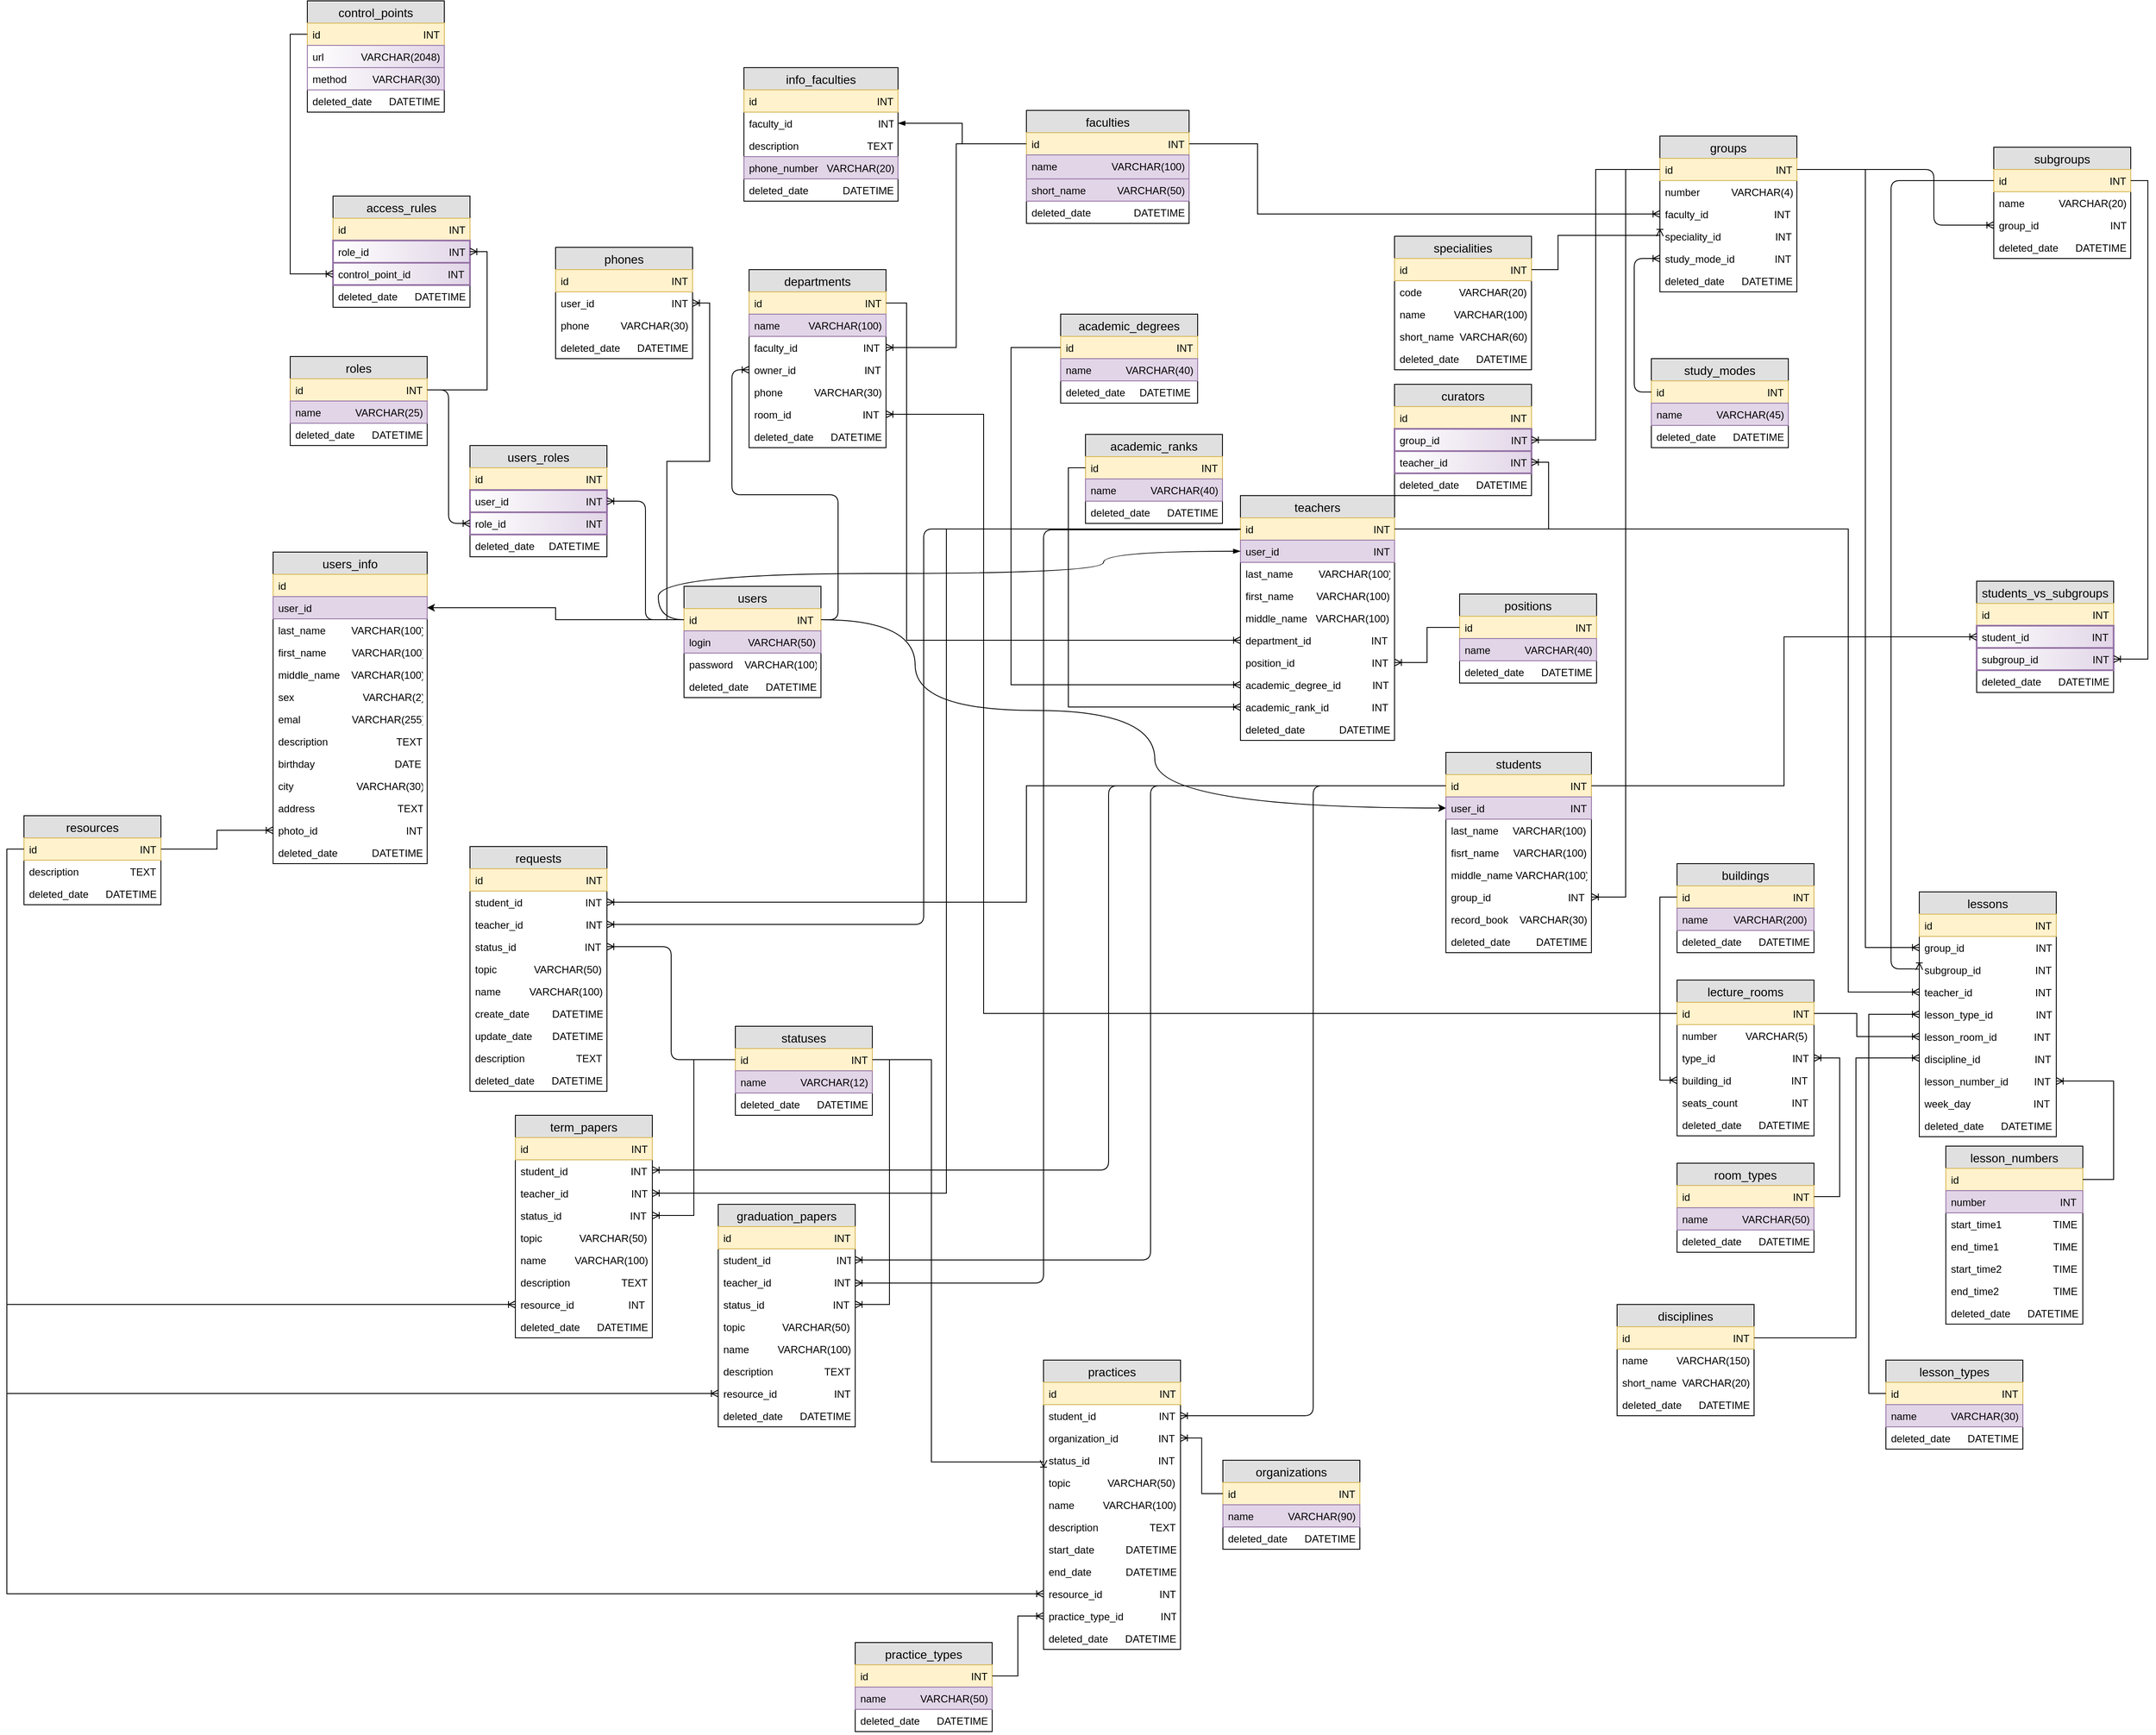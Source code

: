 <mxfile version="12.4.2" type="device" pages="1"><diagram id="U7O6gpLNZ9bcbEOC-BIv" name="Страница 1"><mxGraphModel dx="2659" dy="1731" grid="1" gridSize="10" guides="1" tooltips="1" connect="1" arrows="1" fold="1" page="1" pageScale="1" pageWidth="827" pageHeight="1169" math="0" shadow="0"><root><mxCell id="0"/><mxCell id="1" parent="0"/><mxCell id="gJAzAdM2OTqBlSdlxUkB-1" value="faculties" style="swimlane;fontStyle=0;childLayout=stackLayout;horizontal=1;startSize=26;fillColor=#e0e0e0;horizontalStack=0;resizeParent=1;resizeParentMax=0;resizeLast=0;collapsible=1;marginBottom=0;swimlaneFillColor=#ffffff;align=center;fontSize=14;" parent="1" vertex="1"><mxGeometry x="-230" y="-210" width="190" height="132" as="geometry"/></mxCell><mxCell id="gJAzAdM2OTqBlSdlxUkB-2" value="id                                             INT" style="text;strokeColor=#d6b656;fillColor=#fff2cc;spacingLeft=4;spacingRight=4;overflow=hidden;rotatable=0;points=[[0,0.5],[1,0.5]];portConstraint=eastwest;fontSize=12;" parent="gJAzAdM2OTqBlSdlxUkB-1" vertex="1"><mxGeometry y="26" width="190" height="26" as="geometry"/></mxCell><mxCell id="gJAzAdM2OTqBlSdlxUkB-3" value="name                   VARCHAR(100)" style="text;strokeColor=#9673a6;fillColor=#e1d5e7;spacingLeft=4;spacingRight=4;overflow=hidden;rotatable=0;points=[[0,0.5],[1,0.5]];portConstraint=eastwest;fontSize=12;" parent="gJAzAdM2OTqBlSdlxUkB-1" vertex="1"><mxGeometry y="52" width="190" height="28" as="geometry"/></mxCell><mxCell id="DEd49YCDlbpGCQOjCh1N-45" value="short_name           VARCHAR(50)" style="text;strokeColor=#9673a6;fillColor=#e1d5e7;spacingLeft=4;spacingRight=4;overflow=hidden;rotatable=0;points=[[0,0.5],[1,0.5]];portConstraint=eastwest;fontSize=12;" parent="gJAzAdM2OTqBlSdlxUkB-1" vertex="1"><mxGeometry y="80" width="190" height="26" as="geometry"/></mxCell><mxCell id="h0lMTvsO7fJDAwaVE8px-33" value="deleted_date               DATETIME" style="text;strokeColor=none;fillColor=none;spacingLeft=4;spacingRight=4;overflow=hidden;rotatable=0;points=[[0,0.5],[1,0.5]];portConstraint=eastwest;fontSize=12;" parent="gJAzAdM2OTqBlSdlxUkB-1" vertex="1"><mxGeometry y="106" width="190" height="26" as="geometry"/></mxCell><mxCell id="gJAzAdM2OTqBlSdlxUkB-5" value="specialities" style="swimlane;fontStyle=0;childLayout=stackLayout;horizontal=1;startSize=26;fillColor=#e0e0e0;horizontalStack=0;resizeParent=1;resizeParentMax=0;resizeLast=0;collapsible=1;marginBottom=0;swimlaneFillColor=#ffffff;align=center;fontSize=14;" parent="1" vertex="1"><mxGeometry x="200" y="-63" width="160" height="156" as="geometry"/></mxCell><mxCell id="gJAzAdM2OTqBlSdlxUkB-6" value="id                                    INT" style="text;strokeColor=#d6b656;fillColor=#fff2cc;spacingLeft=4;spacingRight=4;overflow=hidden;rotatable=0;points=[[0,0.5],[1,0.5]];portConstraint=eastwest;fontSize=12;" parent="gJAzAdM2OTqBlSdlxUkB-5" vertex="1"><mxGeometry y="26" width="160" height="26" as="geometry"/></mxCell><mxCell id="DEd49YCDlbpGCQOjCh1N-46" value="code             VARCHAR(20)" style="text;strokeColor=none;fillColor=none;spacingLeft=4;spacingRight=4;overflow=hidden;rotatable=0;points=[[0,0.5],[1,0.5]];portConstraint=eastwest;fontSize=12;" parent="gJAzAdM2OTqBlSdlxUkB-5" vertex="1"><mxGeometry y="52" width="160" height="26" as="geometry"/></mxCell><mxCell id="gJAzAdM2OTqBlSdlxUkB-8" value="name          VARCHAR(100)" style="text;strokeColor=none;fillColor=none;spacingLeft=4;spacingRight=4;overflow=hidden;rotatable=0;points=[[0,0.5],[1,0.5]];portConstraint=eastwest;fontSize=12;" parent="gJAzAdM2OTqBlSdlxUkB-5" vertex="1"><mxGeometry y="78" width="160" height="26" as="geometry"/></mxCell><mxCell id="DEd49YCDlbpGCQOjCh1N-47" value="short_name  VARCHAR(60)" style="text;strokeColor=none;fillColor=none;spacingLeft=4;spacingRight=4;overflow=hidden;rotatable=0;points=[[0,0.5],[1,0.5]];portConstraint=eastwest;fontSize=12;" parent="gJAzAdM2OTqBlSdlxUkB-5" vertex="1"><mxGeometry y="104" width="160" height="26" as="geometry"/></mxCell><mxCell id="h0lMTvsO7fJDAwaVE8px-37" value="deleted_date      DATETIME" style="text;strokeColor=none;fillColor=none;spacingLeft=4;spacingRight=4;overflow=hidden;rotatable=0;points=[[0,0.5],[1,0.5]];portConstraint=eastwest;fontSize=12;" parent="gJAzAdM2OTqBlSdlxUkB-5" vertex="1"><mxGeometry y="130" width="160" height="26" as="geometry"/></mxCell><mxCell id="gJAzAdM2OTqBlSdlxUkB-11" value="groups" style="swimlane;fontStyle=0;childLayout=stackLayout;horizontal=1;startSize=26;fillColor=#e0e0e0;horizontalStack=0;resizeParent=1;resizeParentMax=0;resizeLast=0;collapsible=1;marginBottom=0;swimlaneFillColor=#ffffff;align=center;fontSize=14;" parent="1" vertex="1"><mxGeometry x="510" y="-180" width="160" height="182" as="geometry"/></mxCell><mxCell id="gJAzAdM2OTqBlSdlxUkB-12" value="id                                    INT" style="text;strokeColor=#d6b656;fillColor=#fff2cc;spacingLeft=4;spacingRight=4;overflow=hidden;rotatable=0;points=[[0,0.5],[1,0.5]];portConstraint=eastwest;fontSize=12;" parent="gJAzAdM2OTqBlSdlxUkB-11" vertex="1"><mxGeometry y="26" width="160" height="26" as="geometry"/></mxCell><mxCell id="gJAzAdM2OTqBlSdlxUkB-15" value="number           VARCHAR(4)" style="text;strokeColor=none;fillColor=none;spacingLeft=4;spacingRight=4;overflow=hidden;rotatable=0;points=[[0,0.5],[1,0.5]];portConstraint=eastwest;fontSize=12;" parent="gJAzAdM2OTqBlSdlxUkB-11" vertex="1"><mxGeometry y="52" width="160" height="26" as="geometry"/></mxCell><mxCell id="KosM9FDyjNBsEkRFGUqV-27" value="faculty_id                       INT" style="text;strokeColor=none;fillColor=none;spacingLeft=4;spacingRight=4;overflow=hidden;rotatable=0;points=[[0,0.5],[1,0.5]];portConstraint=eastwest;fontSize=12;" parent="gJAzAdM2OTqBlSdlxUkB-11" vertex="1"><mxGeometry y="78" width="160" height="26" as="geometry"/></mxCell><mxCell id="gJAzAdM2OTqBlSdlxUkB-13" value="speciality_id                   INT" style="text;strokeColor=none;fillColor=none;spacingLeft=4;spacingRight=4;overflow=hidden;rotatable=0;points=[[0,0.5],[1,0.5]];portConstraint=eastwest;fontSize=12;" parent="gJAzAdM2OTqBlSdlxUkB-11" vertex="1"><mxGeometry y="104" width="160" height="26" as="geometry"/></mxCell><mxCell id="KosM9FDyjNBsEkRFGUqV-28" value="study_mode_id              INT" style="text;strokeColor=none;fillColor=none;spacingLeft=4;spacingRight=4;overflow=hidden;rotatable=0;points=[[0,0.5],[1,0.5]];portConstraint=eastwest;fontSize=12;" parent="gJAzAdM2OTqBlSdlxUkB-11" vertex="1"><mxGeometry y="130" width="160" height="26" as="geometry"/></mxCell><mxCell id="h0lMTvsO7fJDAwaVE8px-39" value="deleted_date      DATETIME" style="text;strokeColor=none;fillColor=none;spacingLeft=4;spacingRight=4;overflow=hidden;rotatable=0;points=[[0,0.5],[1,0.5]];portConstraint=eastwest;fontSize=12;" parent="gJAzAdM2OTqBlSdlxUkB-11" vertex="1"><mxGeometry y="156" width="160" height="26" as="geometry"/></mxCell><mxCell id="gJAzAdM2OTqBlSdlxUkB-18" value="" style="fontSize=12;html=1;endArrow=ERoneToMany;exitX=1;exitY=0.5;exitDx=0;exitDy=0;entryX=0;entryY=0.5;entryDx=0;entryDy=0;edgeStyle=orthogonalEdgeStyle;rounded=0;" parent="1" source="gJAzAdM2OTqBlSdlxUkB-6" target="gJAzAdM2OTqBlSdlxUkB-13" edge="1"><mxGeometry width="100" height="100" relative="1" as="geometry"><mxPoint x="470" y="230" as="sourcePoint"/><mxPoint x="590" y="266" as="targetPoint"/><Array as="points"><mxPoint x="391" y="-24"/><mxPoint x="391" y="-64"/></Array></mxGeometry></mxCell><mxCell id="gJAzAdM2OTqBlSdlxUkB-19" value="subgroups" style="swimlane;fontStyle=0;childLayout=stackLayout;horizontal=1;startSize=26;fillColor=#e0e0e0;horizontalStack=0;resizeParent=1;resizeParentMax=0;resizeLast=0;collapsible=1;marginBottom=0;swimlaneFillColor=#ffffff;align=center;fontSize=14;" parent="1" vertex="1"><mxGeometry x="900" y="-167" width="160" height="130" as="geometry"/></mxCell><mxCell id="gJAzAdM2OTqBlSdlxUkB-20" value="id                                    INT" style="text;strokeColor=#d6b656;fillColor=#fff2cc;spacingLeft=4;spacingRight=4;overflow=hidden;rotatable=0;points=[[0,0.5],[1,0.5]];portConstraint=eastwest;fontSize=12;" parent="gJAzAdM2OTqBlSdlxUkB-19" vertex="1"><mxGeometry y="26" width="160" height="26" as="geometry"/></mxCell><mxCell id="gJAzAdM2OTqBlSdlxUkB-24" value="name            VARCHAR(20)" style="text;strokeColor=none;fillColor=none;spacingLeft=4;spacingRight=4;overflow=hidden;rotatable=0;points=[[0,0.5],[1,0.5]];portConstraint=eastwest;fontSize=12;" parent="gJAzAdM2OTqBlSdlxUkB-19" vertex="1"><mxGeometry y="52" width="160" height="26" as="geometry"/></mxCell><mxCell id="gJAzAdM2OTqBlSdlxUkB-21" value="group_id                         INT" style="text;strokeColor=none;fillColor=none;spacingLeft=4;spacingRight=4;overflow=hidden;rotatable=0;points=[[0,0.5],[1,0.5]];portConstraint=eastwest;fontSize=12;" parent="gJAzAdM2OTqBlSdlxUkB-19" vertex="1"><mxGeometry y="78" width="160" height="26" as="geometry"/></mxCell><mxCell id="h0lMTvsO7fJDAwaVE8px-40" value="deleted_date      DATETIME" style="text;strokeColor=none;fillColor=none;spacingLeft=4;spacingRight=4;overflow=hidden;rotatable=0;points=[[0,0.5],[1,0.5]];portConstraint=eastwest;fontSize=12;" parent="gJAzAdM2OTqBlSdlxUkB-19" vertex="1"><mxGeometry y="104" width="160" height="26" as="geometry"/></mxCell><mxCell id="gJAzAdM2OTqBlSdlxUkB-25" value="users" style="swimlane;fontStyle=0;childLayout=stackLayout;horizontal=1;startSize=26;fillColor=#e0e0e0;horizontalStack=0;resizeParent=1;resizeParentMax=0;resizeLast=0;collapsible=1;marginBottom=0;swimlaneFillColor=#ffffff;align=center;fontSize=14;" parent="1" vertex="1"><mxGeometry x="-630" y="346" width="160" height="130" as="geometry"/></mxCell><mxCell id="gJAzAdM2OTqBlSdlxUkB-26" value="id                                   INT" style="text;strokeColor=#d6b656;fillColor=#fff2cc;spacingLeft=4;spacingRight=4;overflow=hidden;rotatable=0;points=[[0,0.5],[1,0.5]];portConstraint=eastwest;fontSize=12;" parent="gJAzAdM2OTqBlSdlxUkB-25" vertex="1"><mxGeometry y="26" width="160" height="26" as="geometry"/></mxCell><mxCell id="gJAzAdM2OTqBlSdlxUkB-27" value="login             VARCHAR(50)" style="text;strokeColor=#9673a6;fillColor=#e1d5e7;spacingLeft=4;spacingRight=4;overflow=hidden;rotatable=0;points=[[0,0.5],[1,0.5]];portConstraint=eastwest;fontSize=12;" parent="gJAzAdM2OTqBlSdlxUkB-25" vertex="1"><mxGeometry y="52" width="160" height="26" as="geometry"/></mxCell><mxCell id="gJAzAdM2OTqBlSdlxUkB-28" value="password    VARCHAR(100)" style="text;strokeColor=none;fillColor=none;spacingLeft=4;spacingRight=4;overflow=hidden;rotatable=0;points=[[0,0.5],[1,0.5]];portConstraint=eastwest;fontSize=12;" parent="gJAzAdM2OTqBlSdlxUkB-25" vertex="1"><mxGeometry y="78" width="160" height="26" as="geometry"/></mxCell><mxCell id="h0lMTvsO7fJDAwaVE8px-17" value="deleted_date      DATETIME" style="text;strokeColor=none;fillColor=none;spacingLeft=4;spacingRight=4;overflow=hidden;rotatable=0;points=[[0,0.5],[1,0.5]];portConstraint=eastwest;fontSize=12;" parent="gJAzAdM2OTqBlSdlxUkB-25" vertex="1"><mxGeometry y="104" width="160" height="26" as="geometry"/></mxCell><mxCell id="gJAzAdM2OTqBlSdlxUkB-30" value="students" style="swimlane;fontStyle=0;childLayout=stackLayout;horizontal=1;startSize=26;fillColor=#e0e0e0;horizontalStack=0;resizeParent=1;resizeParentMax=0;resizeLast=0;collapsible=1;marginBottom=0;swimlaneFillColor=#ffffff;align=center;fontSize=14;" parent="1" vertex="1"><mxGeometry x="260" y="540" width="170" height="234" as="geometry"/></mxCell><mxCell id="gJAzAdM2OTqBlSdlxUkB-31" value="id                                       INT" style="text;strokeColor=#d6b656;fillColor=#fff2cc;spacingLeft=4;spacingRight=4;overflow=hidden;rotatable=0;points=[[0,0.5],[1,0.5]];portConstraint=eastwest;fontSize=12;" parent="gJAzAdM2OTqBlSdlxUkB-30" vertex="1"><mxGeometry y="26" width="170" height="26" as="geometry"/></mxCell><mxCell id="F9OnkIm9n01zhlsrgJso-2" value="user_id                              INT" style="text;spacingLeft=4;spacingRight=4;overflow=hidden;rotatable=0;points=[[0,0.5],[1,0.5]];portConstraint=eastwest;fontSize=12;fillColor=#e1d5e7;strokeColor=#9673a6;" vertex="1" parent="gJAzAdM2OTqBlSdlxUkB-30"><mxGeometry y="52" width="170" height="26" as="geometry"/></mxCell><mxCell id="gJAzAdM2OTqBlSdlxUkB-34" value="last_name     VARCHAR(100)" style="text;strokeColor=none;fillColor=none;spacingLeft=4;spacingRight=4;overflow=hidden;rotatable=0;points=[[0,0.5],[1,0.5]];portConstraint=eastwest;fontSize=12;" parent="gJAzAdM2OTqBlSdlxUkB-30" vertex="1"><mxGeometry y="78" width="170" height="26" as="geometry"/></mxCell><mxCell id="h0lMTvsO7fJDAwaVE8px-44" value="fisrt_name     VARCHAR(100)" style="text;strokeColor=none;fillColor=none;spacingLeft=4;spacingRight=4;overflow=hidden;rotatable=0;points=[[0,0.5],[1,0.5]];portConstraint=eastwest;fontSize=12;" parent="gJAzAdM2OTqBlSdlxUkB-30" vertex="1"><mxGeometry y="104" width="170" height="26" as="geometry"/></mxCell><mxCell id="DEd49YCDlbpGCQOjCh1N-44" value="middle_name VARCHAR(100)" style="text;strokeColor=none;fillColor=none;spacingLeft=4;spacingRight=4;overflow=hidden;rotatable=0;points=[[0,0.5],[1,0.5]];portConstraint=eastwest;fontSize=12;" parent="gJAzAdM2OTqBlSdlxUkB-30" vertex="1"><mxGeometry y="130" width="170" height="26" as="geometry"/></mxCell><mxCell id="gJAzAdM2OTqBlSdlxUkB-40" value="group_id                           INT" style="text;strokeColor=none;fillColor=none;spacingLeft=4;spacingRight=4;overflow=hidden;rotatable=0;points=[[0,0.5],[1,0.5]];portConstraint=eastwest;fontSize=12;" parent="gJAzAdM2OTqBlSdlxUkB-30" vertex="1"><mxGeometry y="156" width="170" height="26" as="geometry"/></mxCell><mxCell id="gJAzAdM2OTqBlSdlxUkB-32" value="record_book    VARCHAR(30)" style="text;strokeColor=none;fillColor=none;spacingLeft=4;spacingRight=4;overflow=hidden;rotatable=0;points=[[0,0.5],[1,0.5]];portConstraint=eastwest;fontSize=12;" parent="gJAzAdM2OTqBlSdlxUkB-30" vertex="1"><mxGeometry y="182" width="170" height="26" as="geometry"/></mxCell><mxCell id="h0lMTvsO7fJDAwaVE8px-45" value="deleted_date         DATETIME" style="text;strokeColor=none;fillColor=none;spacingLeft=4;spacingRight=4;overflow=hidden;rotatable=0;points=[[0,0.5],[1,0.5]];portConstraint=eastwest;fontSize=12;" parent="gJAzAdM2OTqBlSdlxUkB-30" vertex="1"><mxGeometry y="208" width="170" height="26" as="geometry"/></mxCell><mxCell id="gJAzAdM2OTqBlSdlxUkB-35" value="users_info" style="swimlane;fontStyle=0;childLayout=stackLayout;horizontal=1;startSize=26;fillColor=#e0e0e0;horizontalStack=0;resizeParent=1;resizeParentMax=0;resizeLast=0;collapsible=1;marginBottom=0;swimlaneFillColor=#ffffff;align=center;fontSize=14;" parent="1" vertex="1"><mxGeometry x="-1110" y="306" width="180" height="364" as="geometry"/></mxCell><mxCell id="xLDBEWTgWgLUgSOrzyeD-1" value="id" style="text;strokeColor=#d6b656;fillColor=#fff2cc;spacingLeft=4;spacingRight=4;overflow=hidden;rotatable=0;points=[[0,0.5],[1,0.5]];portConstraint=eastwest;fontSize=12;" parent="gJAzAdM2OTqBlSdlxUkB-35" vertex="1"><mxGeometry y="26" width="180" height="26" as="geometry"/></mxCell><mxCell id="gJAzAdM2OTqBlSdlxUkB-36" value="user_id" style="text;spacingLeft=4;spacingRight=4;overflow=hidden;rotatable=0;points=[[0,0.5],[1,0.5]];portConstraint=eastwest;fontSize=12;fillColor=#e1d5e7;strokeColor=#9673a6;" parent="gJAzAdM2OTqBlSdlxUkB-35" vertex="1"><mxGeometry y="52" width="180" height="26" as="geometry"/></mxCell><mxCell id="h0lMTvsO7fJDAwaVE8px-24" value="last_name         VARCHAR(100)" style="text;spacingLeft=4;spacingRight=4;overflow=hidden;rotatable=0;points=[[0,0.5],[1,0.5]];portConstraint=eastwest;fontSize=12;" parent="gJAzAdM2OTqBlSdlxUkB-35" vertex="1"><mxGeometry y="78" width="180" height="26" as="geometry"/></mxCell><mxCell id="h0lMTvsO7fJDAwaVE8px-26" value="first_name         VARCHAR(100)" style="text;spacingLeft=4;spacingRight=4;overflow=hidden;rotatable=0;points=[[0,0.5],[1,0.5]];portConstraint=eastwest;fontSize=12;" parent="gJAzAdM2OTqBlSdlxUkB-35" vertex="1"><mxGeometry y="104" width="180" height="26" as="geometry"/></mxCell><mxCell id="h0lMTvsO7fJDAwaVE8px-27" value="middle_name    VARCHAR(100)" style="text;spacingLeft=4;spacingRight=4;overflow=hidden;rotatable=0;points=[[0,0.5],[1,0.5]];portConstraint=eastwest;fontSize=12;" parent="gJAzAdM2OTqBlSdlxUkB-35" vertex="1"><mxGeometry y="130" width="180" height="26" as="geometry"/></mxCell><mxCell id="h0lMTvsO7fJDAwaVE8px-28" value="sex                        VARCHAR(2)" style="text;spacingLeft=4;spacingRight=4;overflow=hidden;rotatable=0;points=[[0,0.5],[1,0.5]];portConstraint=eastwest;fontSize=12;" parent="gJAzAdM2OTqBlSdlxUkB-35" vertex="1"><mxGeometry y="156" width="180" height="26" as="geometry"/></mxCell><mxCell id="h0lMTvsO7fJDAwaVE8px-29" value="emal                  VARCHAR(255)" style="text;spacingLeft=4;spacingRight=4;overflow=hidden;rotatable=0;points=[[0,0.5],[1,0.5]];portConstraint=eastwest;fontSize=12;" parent="gJAzAdM2OTqBlSdlxUkB-35" vertex="1"><mxGeometry y="182" width="180" height="26" as="geometry"/></mxCell><mxCell id="DEd49YCDlbpGCQOjCh1N-33" value="description                        TEXT" style="text;strokeColor=none;fillColor=none;spacingLeft=4;spacingRight=4;overflow=hidden;rotatable=0;points=[[0,0.5],[1,0.5]];portConstraint=eastwest;fontSize=12;" parent="gJAzAdM2OTqBlSdlxUkB-35" vertex="1"><mxGeometry y="208" width="180" height="26" as="geometry"/></mxCell><mxCell id="xak_S2xO1xvgtGWXIXAj-3" value="birthday                            DATE" style="text;strokeColor=none;fillColor=none;spacingLeft=4;spacingRight=4;overflow=hidden;rotatable=0;points=[[0,0.5],[1,0.5]];portConstraint=eastwest;fontSize=12;" parent="gJAzAdM2OTqBlSdlxUkB-35" vertex="1"><mxGeometry y="234" width="180" height="26" as="geometry"/></mxCell><mxCell id="xak_S2xO1xvgtGWXIXAj-4" value="city                      VARCHAR(30)" style="text;strokeColor=none;fillColor=none;spacingLeft=4;spacingRight=4;overflow=hidden;rotatable=0;points=[[0,0.5],[1,0.5]];portConstraint=eastwest;fontSize=12;" parent="gJAzAdM2OTqBlSdlxUkB-35" vertex="1"><mxGeometry y="260" width="180" height="26" as="geometry"/></mxCell><mxCell id="DEd49YCDlbpGCQOjCh1N-35" value="address                             TEXT" style="text;strokeColor=none;fillColor=none;spacingLeft=4;spacingRight=4;overflow=hidden;rotatable=0;points=[[0,0.5],[1,0.5]];portConstraint=eastwest;fontSize=12;" parent="gJAzAdM2OTqBlSdlxUkB-35" vertex="1"><mxGeometry y="286" width="180" height="26" as="geometry"/></mxCell><mxCell id="DEd49YCDlbpGCQOjCh1N-36" value="photo_id                               INT" style="text;strokeColor=none;fillColor=none;spacingLeft=4;spacingRight=4;overflow=hidden;rotatable=0;points=[[0,0.5],[1,0.5]];portConstraint=eastwest;fontSize=12;" parent="gJAzAdM2OTqBlSdlxUkB-35" vertex="1"><mxGeometry y="312" width="180" height="26" as="geometry"/></mxCell><mxCell id="h0lMTvsO7fJDAwaVE8px-30" value="deleted_date            DATETIME" style="text;strokeColor=none;fillColor=none;spacingLeft=4;spacingRight=4;overflow=hidden;rotatable=0;points=[[0,0.5],[1,0.5]];portConstraint=eastwest;fontSize=12;" parent="gJAzAdM2OTqBlSdlxUkB-35" vertex="1"><mxGeometry y="338" width="180" height="26" as="geometry"/></mxCell><mxCell id="gJAzAdM2OTqBlSdlxUkB-43" value="roles" style="swimlane;fontStyle=0;childLayout=stackLayout;horizontal=1;startSize=26;fillColor=#e0e0e0;horizontalStack=0;resizeParent=1;resizeParentMax=0;resizeLast=0;collapsible=1;marginBottom=0;swimlaneFillColor=#ffffff;align=center;fontSize=14;" parent="1" vertex="1"><mxGeometry x="-1090" y="77.5" width="160" height="104" as="geometry"/></mxCell><mxCell id="gJAzAdM2OTqBlSdlxUkB-44" value="id                                    INT" style="text;strokeColor=#d6b656;fillColor=#fff2cc;spacingLeft=4;spacingRight=4;overflow=hidden;rotatable=0;points=[[0,0.5],[1,0.5]];portConstraint=eastwest;fontSize=12;" parent="gJAzAdM2OTqBlSdlxUkB-43" vertex="1"><mxGeometry y="26" width="160" height="26" as="geometry"/></mxCell><mxCell id="gJAzAdM2OTqBlSdlxUkB-45" value="name            VARCHAR(25)" style="text;strokeColor=#9673a6;fillColor=#e1d5e7;spacingLeft=4;spacingRight=4;overflow=hidden;rotatable=0;points=[[0,0.5],[1,0.5]];portConstraint=eastwest;fontSize=12;" parent="gJAzAdM2OTqBlSdlxUkB-43" vertex="1"><mxGeometry y="52" width="160" height="26" as="geometry"/></mxCell><mxCell id="h0lMTvsO7fJDAwaVE8px-16" value="deleted_date      DATETIME" style="text;strokeColor=none;fillColor=none;spacingLeft=4;spacingRight=4;overflow=hidden;rotatable=0;points=[[0,0.5],[1,0.5]];portConstraint=eastwest;fontSize=12;" parent="gJAzAdM2OTqBlSdlxUkB-43" vertex="1"><mxGeometry y="78" width="160" height="26" as="geometry"/></mxCell><mxCell id="gJAzAdM2OTqBlSdlxUkB-52" value="teachers" style="swimlane;fontStyle=0;childLayout=stackLayout;horizontal=1;startSize=26;fillColor=#e0e0e0;horizontalStack=0;resizeParent=1;resizeParentMax=0;resizeLast=0;collapsible=1;marginBottom=0;swimlaneFillColor=#ffffff;align=center;fontSize=14;" parent="1" vertex="1"><mxGeometry x="20" y="240" width="180" height="286" as="geometry"/></mxCell><mxCell id="gJAzAdM2OTqBlSdlxUkB-53" value="id                                          INT" style="text;strokeColor=#d6b656;fillColor=#fff2cc;spacingLeft=4;spacingRight=4;overflow=hidden;rotatable=0;points=[[0,0.5],[1,0.5]];portConstraint=eastwest;fontSize=12;" parent="gJAzAdM2OTqBlSdlxUkB-52" vertex="1"><mxGeometry y="26" width="180" height="26" as="geometry"/></mxCell><mxCell id="F9OnkIm9n01zhlsrgJso-1" value="user_id                                 INT" style="text;spacingLeft=4;spacingRight=4;overflow=hidden;rotatable=0;points=[[0,0.5],[1,0.5]];portConstraint=eastwest;fontSize=12;fillColor=#e1d5e7;strokeColor=#9673a6;" vertex="1" parent="gJAzAdM2OTqBlSdlxUkB-52"><mxGeometry y="52" width="180" height="26" as="geometry"/></mxCell><mxCell id="DEd49YCDlbpGCQOjCh1N-42" value="last_name         VARCHAR(100)" style="text;strokeColor=none;fillColor=none;spacingLeft=4;spacingRight=4;overflow=hidden;rotatable=0;points=[[0,0.5],[1,0.5]];portConstraint=eastwest;fontSize=12;" parent="gJAzAdM2OTqBlSdlxUkB-52" vertex="1"><mxGeometry y="78" width="180" height="26" as="geometry"/></mxCell><mxCell id="DEd49YCDlbpGCQOjCh1N-43" value="first_name        VARCHAR(100)" style="text;strokeColor=none;fillColor=none;spacingLeft=4;spacingRight=4;overflow=hidden;rotatable=0;points=[[0,0.5],[1,0.5]];portConstraint=eastwest;fontSize=12;" parent="gJAzAdM2OTqBlSdlxUkB-52" vertex="1"><mxGeometry y="104" width="180" height="26" as="geometry"/></mxCell><mxCell id="h0lMTvsO7fJDAwaVE8px-31" value="middle_name   VARCHAR(100)" style="text;strokeColor=none;fillColor=none;spacingLeft=4;spacingRight=4;overflow=hidden;rotatable=0;points=[[0,0.5],[1,0.5]];portConstraint=eastwest;fontSize=12;" parent="gJAzAdM2OTqBlSdlxUkB-52" vertex="1"><mxGeometry y="130" width="180" height="26" as="geometry"/></mxCell><mxCell id="gJAzAdM2OTqBlSdlxUkB-55" value="department_id                     INT" style="text;strokeColor=none;fillColor=none;spacingLeft=4;spacingRight=4;overflow=hidden;rotatable=0;points=[[0,0.5],[1,0.5]];portConstraint=eastwest;fontSize=12;" parent="gJAzAdM2OTqBlSdlxUkB-52" vertex="1"><mxGeometry y="156" width="180" height="26" as="geometry"/></mxCell><mxCell id="FwioWeAvJT7ei8MRf8_9-3" value="position_id                           INT" style="text;strokeColor=none;fillColor=none;spacingLeft=4;spacingRight=4;overflow=hidden;rotatable=0;points=[[0,0.5],[1,0.5]];portConstraint=eastwest;fontSize=12;" parent="gJAzAdM2OTqBlSdlxUkB-52" vertex="1"><mxGeometry y="182" width="180" height="26" as="geometry"/></mxCell><mxCell id="KosM9FDyjNBsEkRFGUqV-16" value="academic_degree_id           INT" style="text;strokeColor=none;fillColor=none;spacingLeft=4;spacingRight=4;overflow=hidden;rotatable=0;points=[[0,0.5],[1,0.5]];portConstraint=eastwest;fontSize=12;" parent="gJAzAdM2OTqBlSdlxUkB-52" vertex="1"><mxGeometry y="208" width="180" height="26" as="geometry"/></mxCell><mxCell id="KosM9FDyjNBsEkRFGUqV-17" value="academic_rank_id               INT" style="text;strokeColor=none;fillColor=none;spacingLeft=4;spacingRight=4;overflow=hidden;rotatable=0;points=[[0,0.5],[1,0.5]];portConstraint=eastwest;fontSize=12;" parent="gJAzAdM2OTqBlSdlxUkB-52" vertex="1"><mxGeometry y="234" width="180" height="26" as="geometry"/></mxCell><mxCell id="h0lMTvsO7fJDAwaVE8px-32" value="deleted_date            DATETIME" style="text;strokeColor=none;fillColor=none;spacingLeft=4;spacingRight=4;overflow=hidden;rotatable=0;points=[[0,0.5],[1,0.5]];portConstraint=eastwest;fontSize=12;" parent="gJAzAdM2OTqBlSdlxUkB-52" vertex="1"><mxGeometry y="260" width="180" height="26" as="geometry"/></mxCell><mxCell id="gJAzAdM2OTqBlSdlxUkB-56" value="positions" style="swimlane;fontStyle=0;childLayout=stackLayout;horizontal=1;startSize=26;fillColor=#e0e0e0;horizontalStack=0;resizeParent=1;resizeParentMax=0;resizeLast=0;collapsible=1;marginBottom=0;swimlaneFillColor=#ffffff;align=center;fontSize=14;" parent="1" vertex="1"><mxGeometry x="276" y="355" width="160" height="104" as="geometry"/></mxCell><mxCell id="gJAzAdM2OTqBlSdlxUkB-57" value="id                                    INT" style="text;strokeColor=#d6b656;fillColor=#fff2cc;spacingLeft=4;spacingRight=4;overflow=hidden;rotatable=0;points=[[0,0.5],[1,0.5]];portConstraint=eastwest;fontSize=12;" parent="gJAzAdM2OTqBlSdlxUkB-56" vertex="1"><mxGeometry y="26" width="160" height="26" as="geometry"/></mxCell><mxCell id="gJAzAdM2OTqBlSdlxUkB-58" value="name            VARCHAR(40)" style="text;strokeColor=#9673a6;fillColor=#e1d5e7;spacingLeft=4;spacingRight=4;overflow=hidden;rotatable=0;points=[[0,0.5],[1,0.5]];portConstraint=eastwest;fontSize=12;" parent="gJAzAdM2OTqBlSdlxUkB-56" vertex="1"><mxGeometry y="52" width="160" height="26" as="geometry"/></mxCell><mxCell id="h0lMTvsO7fJDAwaVE8px-12" value="deleted_date      DATETIME" style="text;strokeColor=none;fillColor=none;spacingLeft=4;spacingRight=4;overflow=hidden;rotatable=0;points=[[0,0.5],[1,0.5]];portConstraint=eastwest;fontSize=12;" parent="gJAzAdM2OTqBlSdlxUkB-56" vertex="1"><mxGeometry y="78" width="160" height="26" as="geometry"/></mxCell><mxCell id="gJAzAdM2OTqBlSdlxUkB-62" value="departments" style="swimlane;fontStyle=0;childLayout=stackLayout;horizontal=1;startSize=26;fillColor=#e0e0e0;horizontalStack=0;resizeParent=1;resizeParentMax=0;resizeLast=0;collapsible=1;marginBottom=0;swimlaneFillColor=#ffffff;align=center;fontSize=14;" parent="1" vertex="1"><mxGeometry x="-554" y="-24" width="160" height="208" as="geometry"/></mxCell><mxCell id="gJAzAdM2OTqBlSdlxUkB-63" value="id                                    INT" style="text;strokeColor=#d6b656;fillColor=#fff2cc;spacingLeft=4;spacingRight=4;overflow=hidden;rotatable=0;points=[[0,0.5],[1,0.5]];portConstraint=eastwest;fontSize=12;" parent="gJAzAdM2OTqBlSdlxUkB-62" vertex="1"><mxGeometry y="26" width="160" height="26" as="geometry"/></mxCell><mxCell id="gJAzAdM2OTqBlSdlxUkB-67" value="name          VARCHAR(100)" style="text;strokeColor=#9673a6;fillColor=#e1d5e7;spacingLeft=4;spacingRight=4;overflow=hidden;rotatable=0;points=[[0,0.5],[1,0.5]];portConstraint=eastwest;fontSize=12;" parent="gJAzAdM2OTqBlSdlxUkB-62" vertex="1"><mxGeometry y="52" width="160" height="26" as="geometry"/></mxCell><mxCell id="DEd49YCDlbpGCQOjCh1N-78" value="faculty_id                       INT" style="text;strokeColor=none;fillColor=none;spacingLeft=4;spacingRight=4;overflow=hidden;rotatable=0;points=[[0,0.5],[1,0.5]];portConstraint=eastwest;fontSize=12;" parent="gJAzAdM2OTqBlSdlxUkB-62" vertex="1"><mxGeometry y="78" width="160" height="26" as="geometry"/></mxCell><mxCell id="DEd49YCDlbpGCQOjCh1N-22" value="owner_id                        INT" style="text;strokeColor=none;fillColor=none;spacingLeft=4;spacingRight=4;overflow=hidden;rotatable=0;points=[[0,0.5],[1,0.5]];portConstraint=eastwest;fontSize=12;" parent="gJAzAdM2OTqBlSdlxUkB-62" vertex="1"><mxGeometry y="104" width="160" height="26" as="geometry"/></mxCell><mxCell id="DEd49YCDlbpGCQOjCh1N-23" value="phone           VARCHAR(30)" style="text;strokeColor=none;fillColor=none;spacingLeft=4;spacingRight=4;overflow=hidden;rotatable=0;points=[[0,0.5],[1,0.5]];portConstraint=eastwest;fontSize=12;" parent="gJAzAdM2OTqBlSdlxUkB-62" vertex="1"><mxGeometry y="130" width="160" height="26" as="geometry"/></mxCell><mxCell id="DEd49YCDlbpGCQOjCh1N-24" value="room_id                         INT" style="text;strokeColor=none;fillColor=none;spacingLeft=4;spacingRight=4;overflow=hidden;rotatable=0;points=[[0,0.5],[1,0.5]];portConstraint=eastwest;fontSize=12;" parent="gJAzAdM2OTqBlSdlxUkB-62" vertex="1"><mxGeometry y="156" width="160" height="26" as="geometry"/></mxCell><mxCell id="h0lMTvsO7fJDAwaVE8px-21" value="deleted_date      DATETIME" style="text;strokeColor=none;fillColor=none;spacingLeft=4;spacingRight=4;overflow=hidden;rotatable=0;points=[[0,0.5],[1,0.5]];portConstraint=eastwest;fontSize=12;" parent="gJAzAdM2OTqBlSdlxUkB-62" vertex="1"><mxGeometry y="182" width="160" height="26" as="geometry"/></mxCell><mxCell id="gJAzAdM2OTqBlSdlxUkB-69" value="info_faculties" style="swimlane;fontStyle=0;childLayout=stackLayout;horizontal=1;startSize=26;fillColor=#e0e0e0;horizontalStack=0;resizeParent=1;resizeParentMax=0;resizeLast=0;collapsible=1;marginBottom=0;swimlaneFillColor=#ffffff;align=center;fontSize=14;" parent="1" vertex="1"><mxGeometry x="-560" y="-260" width="180" height="156" as="geometry"/></mxCell><mxCell id="gJAzAdM2OTqBlSdlxUkB-70" value="id                                          INT" style="text;strokeColor=#d6b656;fillColor=#fff2cc;spacingLeft=4;spacingRight=4;overflow=hidden;rotatable=0;points=[[0,0.5],[1,0.5]];portConstraint=eastwest;fontSize=12;" parent="gJAzAdM2OTqBlSdlxUkB-69" vertex="1"><mxGeometry y="26" width="180" height="26" as="geometry"/></mxCell><mxCell id="h0lMTvsO7fJDAwaVE8px-35" value="faculty_id                              INT" style="text;spacingLeft=4;spacingRight=4;overflow=hidden;rotatable=0;points=[[0,0.5],[1,0.5]];portConstraint=eastwest;fontSize=12;" parent="gJAzAdM2OTqBlSdlxUkB-69" vertex="1"><mxGeometry y="52" width="180" height="26" as="geometry"/></mxCell><mxCell id="xak_S2xO1xvgtGWXIXAj-1" value="description                        TEXT" style="text;strokeColor=none;fillColor=none;spacingLeft=4;spacingRight=4;overflow=hidden;rotatable=0;points=[[0,0.5],[1,0.5]];portConstraint=eastwest;fontSize=12;" parent="gJAzAdM2OTqBlSdlxUkB-69" vertex="1"><mxGeometry y="78" width="180" height="26" as="geometry"/></mxCell><mxCell id="FwioWeAvJT7ei8MRf8_9-8" value="phone_number   VARCHAR(20)" style="text;strokeColor=#9673a6;fillColor=#e1d5e7;spacingLeft=4;spacingRight=4;overflow=hidden;rotatable=0;points=[[0,0.5],[1,0.5]];portConstraint=eastwest;fontSize=12;" parent="gJAzAdM2OTqBlSdlxUkB-69" vertex="1"><mxGeometry y="104" width="180" height="26" as="geometry"/></mxCell><mxCell id="h0lMTvsO7fJDAwaVE8px-34" value="deleted_date            DATETIME" style="text;strokeColor=none;fillColor=none;spacingLeft=4;spacingRight=4;overflow=hidden;rotatable=0;points=[[0,0.5],[1,0.5]];portConstraint=eastwest;fontSize=12;" parent="gJAzAdM2OTqBlSdlxUkB-69" vertex="1"><mxGeometry y="130" width="180" height="26" as="geometry"/></mxCell><mxCell id="gJAzAdM2OTqBlSdlxUkB-74" value="curators" style="swimlane;fontStyle=0;childLayout=stackLayout;horizontal=1;startSize=26;fillColor=#e0e0e0;horizontalStack=0;resizeParent=1;resizeParentMax=0;resizeLast=0;collapsible=1;marginBottom=0;swimlaneFillColor=#ffffff;align=center;fontSize=14;" parent="1" vertex="1"><mxGeometry x="200" y="110" width="160" height="130" as="geometry"/></mxCell><mxCell id="gJAzAdM2OTqBlSdlxUkB-76" value="id                                    INT" style="text;strokeColor=#d6b656;fillColor=#fff2cc;spacingLeft=4;spacingRight=4;overflow=hidden;rotatable=0;points=[[0,0.5],[1,0.5]];portConstraint=eastwest;fontSize=12;" parent="gJAzAdM2OTqBlSdlxUkB-74" vertex="1"><mxGeometry y="26" width="160" height="26" as="geometry"/></mxCell><mxCell id="DEd49YCDlbpGCQOjCh1N-60" value="group_id                         INT" style="text;spacingLeft=4;spacingRight=4;overflow=hidden;rotatable=0;points=[[0,0.5],[1,0.5]];portConstraint=eastwest;fontSize=12;strokeWidth=2;gradientDirection=west;fillColor=#e1d5e7;strokeColor=#9673a6;gradientColor=#ffffff;" parent="gJAzAdM2OTqBlSdlxUkB-74" vertex="1"><mxGeometry y="52" width="160" height="26" as="geometry"/></mxCell><mxCell id="gJAzAdM2OTqBlSdlxUkB-77" value="teacher_id                      INT" style="text;spacingLeft=4;spacingRight=4;overflow=hidden;rotatable=0;points=[[0,0.5],[1,0.5]];portConstraint=eastwest;fontSize=12;strokeWidth=2;gradientDirection=west;fillColor=#e1d5e7;strokeColor=#9673a6;gradientColor=#ffffff;" parent="gJAzAdM2OTqBlSdlxUkB-74" vertex="1"><mxGeometry y="78" width="160" height="26" as="geometry"/></mxCell><mxCell id="h0lMTvsO7fJDAwaVE8px-42" value="deleted_date      DATETIME" style="text;spacingLeft=4;spacingRight=4;overflow=hidden;rotatable=0;points=[[0,0.5],[1,0.5]];portConstraint=eastwest;fontSize=12;" parent="gJAzAdM2OTqBlSdlxUkB-74" vertex="1"><mxGeometry y="104" width="160" height="26" as="geometry"/></mxCell><mxCell id="gJAzAdM2OTqBlSdlxUkB-82" value="lecture_rooms" style="swimlane;fontStyle=0;childLayout=stackLayout;horizontal=1;startSize=26;fillColor=#e0e0e0;horizontalStack=0;resizeParent=1;resizeParentMax=0;resizeLast=0;collapsible=1;marginBottom=0;swimlaneFillColor=#ffffff;align=center;fontSize=14;" parent="1" vertex="1"><mxGeometry x="530" y="806" width="160" height="182" as="geometry"/></mxCell><mxCell id="gJAzAdM2OTqBlSdlxUkB-83" value="id                                    INT" style="text;strokeColor=#d6b656;fillColor=#fff2cc;spacingLeft=4;spacingRight=4;overflow=hidden;rotatable=0;points=[[0,0.5],[1,0.5]];portConstraint=eastwest;fontSize=12;" parent="gJAzAdM2OTqBlSdlxUkB-82" vertex="1"><mxGeometry y="26" width="160" height="26" as="geometry"/></mxCell><mxCell id="DEd49YCDlbpGCQOjCh1N-6" value="number          VARCHAR(5)" style="text;strokeColor=none;fillColor=none;spacingLeft=4;spacingRight=4;overflow=hidden;rotatable=0;points=[[0,0.5],[1,0.5]];portConstraint=eastwest;fontSize=12;" parent="gJAzAdM2OTqBlSdlxUkB-82" vertex="1"><mxGeometry y="52" width="160" height="26" as="geometry"/></mxCell><mxCell id="gJAzAdM2OTqBlSdlxUkB-84" value="type_id                           INT" style="text;strokeColor=none;fillColor=none;spacingLeft=4;spacingRight=4;overflow=hidden;rotatable=0;points=[[0,0.5],[1,0.5]];portConstraint=eastwest;fontSize=12;" parent="gJAzAdM2OTqBlSdlxUkB-82" vertex="1"><mxGeometry y="78" width="160" height="26" as="geometry"/></mxCell><mxCell id="DEd49YCDlbpGCQOjCh1N-7" value="building_id                     INT" style="text;strokeColor=none;fillColor=none;spacingLeft=4;spacingRight=4;overflow=hidden;rotatable=0;points=[[0,0.5],[1,0.5]];portConstraint=eastwest;fontSize=12;" parent="gJAzAdM2OTqBlSdlxUkB-82" vertex="1"><mxGeometry y="104" width="160" height="26" as="geometry"/></mxCell><mxCell id="gJAzAdM2OTqBlSdlxUkB-85" value="seats_count                   INT" style="text;strokeColor=none;fillColor=none;spacingLeft=4;spacingRight=4;overflow=hidden;rotatable=0;points=[[0,0.5],[1,0.5]];portConstraint=eastwest;fontSize=12;" parent="gJAzAdM2OTqBlSdlxUkB-82" vertex="1"><mxGeometry y="130" width="160" height="26" as="geometry"/></mxCell><mxCell id="h0lMTvsO7fJDAwaVE8px-5" value="deleted_date      DATETIME" style="text;strokeColor=none;fillColor=none;spacingLeft=4;spacingRight=4;overflow=hidden;rotatable=0;points=[[0,0.5],[1,0.5]];portConstraint=eastwest;fontSize=12;" parent="gJAzAdM2OTqBlSdlxUkB-82" vertex="1"><mxGeometry y="156" width="160" height="26" as="geometry"/></mxCell><mxCell id="gJAzAdM2OTqBlSdlxUkB-86" value="room_types" style="swimlane;fontStyle=0;childLayout=stackLayout;horizontal=1;startSize=26;fillColor=#e0e0e0;horizontalStack=0;resizeParent=1;resizeParentMax=0;resizeLast=0;collapsible=1;marginBottom=0;swimlaneFillColor=#ffffff;align=center;fontSize=14;" parent="1" vertex="1"><mxGeometry x="530" y="1020" width="160" height="104" as="geometry"/></mxCell><mxCell id="gJAzAdM2OTqBlSdlxUkB-87" value="id                                    INT" style="text;strokeColor=#d6b656;fillColor=#fff2cc;spacingLeft=4;spacingRight=4;overflow=hidden;rotatable=0;points=[[0,0.5],[1,0.5]];portConstraint=eastwest;fontSize=12;" parent="gJAzAdM2OTqBlSdlxUkB-86" vertex="1"><mxGeometry y="26" width="160" height="26" as="geometry"/></mxCell><mxCell id="gJAzAdM2OTqBlSdlxUkB-88" value="name            VARCHAR(50)" style="text;strokeColor=#9673a6;fillColor=#e1d5e7;spacingLeft=4;spacingRight=4;overflow=hidden;rotatable=0;points=[[0,0.5],[1,0.5]];portConstraint=eastwest;fontSize=12;" parent="gJAzAdM2OTqBlSdlxUkB-86" vertex="1"><mxGeometry y="52" width="160" height="26" as="geometry"/></mxCell><mxCell id="h0lMTvsO7fJDAwaVE8px-3" value="deleted_date      DATETIME" style="text;strokeColor=none;fillColor=none;spacingLeft=4;spacingRight=4;overflow=hidden;rotatable=0;points=[[0,0.5],[1,0.5]];portConstraint=eastwest;fontSize=12;" parent="gJAzAdM2OTqBlSdlxUkB-86" vertex="1"><mxGeometry y="78" width="160" height="26" as="geometry"/></mxCell><mxCell id="gJAzAdM2OTqBlSdlxUkB-90" value="lessons" style="swimlane;fontStyle=0;childLayout=stackLayout;horizontal=1;startSize=26;fillColor=#e0e0e0;horizontalStack=0;resizeParent=1;resizeParentMax=0;resizeLast=0;collapsible=1;marginBottom=0;swimlaneFillColor=#ffffff;align=center;fontSize=14;" parent="1" vertex="1"><mxGeometry x="813" y="703" width="160" height="286" as="geometry"/></mxCell><mxCell id="gJAzAdM2OTqBlSdlxUkB-91" value="id                                    INT" style="text;strokeColor=#d6b656;fillColor=#fff2cc;spacingLeft=4;spacingRight=4;overflow=hidden;rotatable=0;points=[[0,0.5],[1,0.5]];portConstraint=eastwest;fontSize=12;" parent="gJAzAdM2OTqBlSdlxUkB-90" vertex="1"><mxGeometry y="26" width="160" height="26" as="geometry"/></mxCell><mxCell id="gJAzAdM2OTqBlSdlxUkB-92" value="group_id                         INT" style="text;strokeColor=none;fillColor=none;spacingLeft=4;spacingRight=4;overflow=hidden;rotatable=0;points=[[0,0.5],[1,0.5]];portConstraint=eastwest;fontSize=12;" parent="gJAzAdM2OTqBlSdlxUkB-90" vertex="1"><mxGeometry y="52" width="160" height="26" as="geometry"/></mxCell><mxCell id="KosM9FDyjNBsEkRFGUqV-34" value="subgroup_id                   INT" style="text;strokeColor=none;fillColor=none;spacingLeft=4;spacingRight=4;overflow=hidden;rotatable=0;points=[[0,0.5],[1,0.5]];portConstraint=eastwest;fontSize=12;" parent="gJAzAdM2OTqBlSdlxUkB-90" vertex="1"><mxGeometry y="78" width="160" height="26" as="geometry"/></mxCell><mxCell id="gJAzAdM2OTqBlSdlxUkB-93" value="teacher_id                      INT" style="text;strokeColor=none;fillColor=none;spacingLeft=4;spacingRight=4;overflow=hidden;rotatable=0;points=[[0,0.5],[1,0.5]];portConstraint=eastwest;fontSize=12;" parent="gJAzAdM2OTqBlSdlxUkB-90" vertex="1"><mxGeometry y="104" width="160" height="26" as="geometry"/></mxCell><mxCell id="gJAzAdM2OTqBlSdlxUkB-95" value="lesson_type_id               INT" style="text;strokeColor=none;fillColor=none;spacingLeft=4;spacingRight=4;overflow=hidden;rotatable=0;points=[[0,0.5],[1,0.5]];portConstraint=eastwest;fontSize=12;" parent="gJAzAdM2OTqBlSdlxUkB-90" vertex="1"><mxGeometry y="130" width="160" height="26" as="geometry"/></mxCell><mxCell id="gJAzAdM2OTqBlSdlxUkB-96" value="lesson_room_id             INT" style="text;strokeColor=none;fillColor=none;spacingLeft=4;spacingRight=4;overflow=hidden;rotatable=0;points=[[0,0.5],[1,0.5]];portConstraint=eastwest;fontSize=12;" parent="gJAzAdM2OTqBlSdlxUkB-90" vertex="1"><mxGeometry y="156" width="160" height="26" as="geometry"/></mxCell><mxCell id="2_aOy53VTlbOS0qWnDyw-8" value="discipline_id                   INT" style="text;strokeColor=none;fillColor=none;spacingLeft=4;spacingRight=4;overflow=hidden;rotatable=0;points=[[0,0.5],[1,0.5]];portConstraint=eastwest;fontSize=12;" parent="gJAzAdM2OTqBlSdlxUkB-90" vertex="1"><mxGeometry y="182" width="160" height="26" as="geometry"/></mxCell><mxCell id="gJAzAdM2OTqBlSdlxUkB-97" value="lesson_number_id         INT" style="text;strokeColor=none;fillColor=none;spacingLeft=4;spacingRight=4;overflow=hidden;rotatable=0;points=[[0,0.5],[1,0.5]];portConstraint=eastwest;fontSize=12;" parent="gJAzAdM2OTqBlSdlxUkB-90" vertex="1"><mxGeometry y="208" width="160" height="26" as="geometry"/></mxCell><mxCell id="cj6TwkWWAzRZnKLqmTh3-2" value="week_day                      INT" style="text;strokeColor=none;fillColor=none;spacingLeft=4;spacingRight=4;overflow=hidden;rotatable=0;points=[[0,0.5],[1,0.5]];portConstraint=eastwest;fontSize=12;" parent="gJAzAdM2OTqBlSdlxUkB-90" vertex="1"><mxGeometry y="234" width="160" height="26" as="geometry"/></mxCell><mxCell id="h0lMTvsO7fJDAwaVE8px-43" value="deleted_date      DATETIME" style="text;strokeColor=none;fillColor=none;spacingLeft=4;spacingRight=4;overflow=hidden;rotatable=0;points=[[0,0.5],[1,0.5]];portConstraint=eastwest;fontSize=12;" parent="gJAzAdM2OTqBlSdlxUkB-90" vertex="1"><mxGeometry y="260" width="160" height="26" as="geometry"/></mxCell><mxCell id="gJAzAdM2OTqBlSdlxUkB-94" value="" style="edgeStyle=entityRelationEdgeStyle;fontSize=12;html=1;endArrow=ERoneToMany;rounded=0;" parent="1" source="gJAzAdM2OTqBlSdlxUkB-87" target="gJAzAdM2OTqBlSdlxUkB-84" edge="1"><mxGeometry width="100" height="100" relative="1" as="geometry"><mxPoint x="570" y="1011.5" as="sourcePoint"/><mxPoint x="1080" y="500.5" as="targetPoint"/></mxGeometry></mxCell><mxCell id="gJAzAdM2OTqBlSdlxUkB-98" value="" style="edgeStyle=orthogonalEdgeStyle;fontSize=12;html=1;endArrow=ERoneToMany;exitX=1;exitY=0.5;exitDx=0;exitDy=0;rounded=0;" parent="1" source="gJAzAdM2OTqBlSdlxUkB-83" target="gJAzAdM2OTqBlSdlxUkB-96" edge="1"><mxGeometry width="100" height="100" relative="1" as="geometry"><mxPoint x="830" y="640" as="sourcePoint"/><mxPoint x="1020" y="740" as="targetPoint"/><Array as="points"><mxPoint x="740" y="845"/><mxPoint x="740" y="872"/></Array></mxGeometry></mxCell><mxCell id="gJAzAdM2OTqBlSdlxUkB-99" value="" style="edgeStyle=orthogonalEdgeStyle;fontSize=12;html=1;endArrow=ERoneToMany;rounded=0;entryX=0;entryY=0.5;entryDx=0;entryDy=0;exitX=1;exitY=0.5;exitDx=0;exitDy=0;" parent="1" source="gJAzAdM2OTqBlSdlxUkB-12" target="gJAzAdM2OTqBlSdlxUkB-92" edge="1"><mxGeometry width="100" height="100" relative="1" as="geometry"><mxPoint x="423" y="635" as="sourcePoint"/><mxPoint x="750" y="790" as="targetPoint"/><Array as="points"><mxPoint x="750" y="-141"/><mxPoint x="750" y="768"/></Array></mxGeometry></mxCell><mxCell id="gJAzAdM2OTqBlSdlxUkB-100" value="" style="edgeStyle=elbowEdgeStyle;fontSize=12;html=1;endArrow=ERoneToMany;entryX=0;entryY=0.5;entryDx=0;entryDy=0;rounded=0;" parent="1" source="gJAzAdM2OTqBlSdlxUkB-53" target="gJAzAdM2OTqBlSdlxUkB-93" edge="1"><mxGeometry width="100" height="100" relative="1" as="geometry"><mxPoint x="433" y="645" as="sourcePoint"/><mxPoint x="570" y="864" as="targetPoint"/><Array as="points"><mxPoint x="730" y="540"/><mxPoint x="480" y="540"/></Array></mxGeometry></mxCell><mxCell id="gJAzAdM2OTqBlSdlxUkB-102" value="lesson_numbers" style="swimlane;fontStyle=0;childLayout=stackLayout;horizontal=1;startSize=26;fillColor=#e0e0e0;horizontalStack=0;resizeParent=1;resizeParentMax=0;resizeLast=0;collapsible=1;marginBottom=0;swimlaneFillColor=#ffffff;align=center;fontSize=14;" parent="1" vertex="1"><mxGeometry x="844" y="1000" width="160" height="208" as="geometry"/></mxCell><mxCell id="gJAzAdM2OTqBlSdlxUkB-103" value="id" style="text;strokeColor=#d6b656;fillColor=#fff2cc;spacingLeft=4;spacingRight=4;overflow=hidden;rotatable=0;points=[[0,0.5],[1,0.5]];portConstraint=eastwest;fontSize=12;" parent="gJAzAdM2OTqBlSdlxUkB-102" vertex="1"><mxGeometry y="26" width="160" height="26" as="geometry"/></mxCell><mxCell id="gJAzAdM2OTqBlSdlxUkB-104" value="number                          INT" style="text;strokeColor=#9673a6;fillColor=#e1d5e7;spacingLeft=4;spacingRight=4;overflow=hidden;rotatable=0;points=[[0,0.5],[1,0.5]];portConstraint=eastwest;fontSize=12;" parent="gJAzAdM2OTqBlSdlxUkB-102" vertex="1"><mxGeometry y="52" width="160" height="26" as="geometry"/></mxCell><mxCell id="gJAzAdM2OTqBlSdlxUkB-105" value="start_time1                  TIME" style="text;strokeColor=none;fillColor=none;spacingLeft=4;spacingRight=4;overflow=hidden;rotatable=0;points=[[0,0.5],[1,0.5]];portConstraint=eastwest;fontSize=12;" parent="gJAzAdM2OTqBlSdlxUkB-102" vertex="1"><mxGeometry y="78" width="160" height="26" as="geometry"/></mxCell><mxCell id="DEd49YCDlbpGCQOjCh1N-2" value="end_time1                   TIME" style="text;strokeColor=none;fillColor=none;spacingLeft=4;spacingRight=4;overflow=hidden;rotatable=0;points=[[0,0.5],[1,0.5]];portConstraint=eastwest;fontSize=12;" parent="gJAzAdM2OTqBlSdlxUkB-102" vertex="1"><mxGeometry y="104" width="160" height="26" as="geometry"/></mxCell><mxCell id="DEd49YCDlbpGCQOjCh1N-4" value="start_time2                  TIME" style="text;strokeColor=none;fillColor=none;spacingLeft=4;spacingRight=4;overflow=hidden;rotatable=0;points=[[0,0.5],[1,0.5]];portConstraint=eastwest;fontSize=12;" parent="gJAzAdM2OTqBlSdlxUkB-102" vertex="1"><mxGeometry y="130" width="160" height="26" as="geometry"/></mxCell><mxCell id="DEd49YCDlbpGCQOjCh1N-5" value="end_time2                   TIME" style="text;strokeColor=none;fillColor=none;spacingLeft=4;spacingRight=4;overflow=hidden;rotatable=0;points=[[0,0.5],[1,0.5]];portConstraint=eastwest;fontSize=12;" parent="gJAzAdM2OTqBlSdlxUkB-102" vertex="1"><mxGeometry y="156" width="160" height="26" as="geometry"/></mxCell><mxCell id="h0lMTvsO7fJDAwaVE8px-2" value="deleted_date      DATETIME" style="text;strokeColor=none;fillColor=none;spacingLeft=4;spacingRight=4;overflow=hidden;rotatable=0;points=[[0,0.5],[1,0.5]];portConstraint=eastwest;fontSize=12;" parent="gJAzAdM2OTqBlSdlxUkB-102" vertex="1"><mxGeometry y="182" width="160" height="26" as="geometry"/></mxCell><mxCell id="gJAzAdM2OTqBlSdlxUkB-106" value="" style="edgeStyle=orthogonalEdgeStyle;fontSize=12;html=1;endArrow=ERoneToMany;rounded=0;exitX=1;exitY=0.5;exitDx=0;exitDy=0;" parent="1" source="gJAzAdM2OTqBlSdlxUkB-103" target="gJAzAdM2OTqBlSdlxUkB-97" edge="1"><mxGeometry width="100" height="100" relative="1" as="geometry"><mxPoint x="1235" y="216" as="sourcePoint"/><mxPoint x="945" y="985" as="targetPoint"/><Array as="points"><mxPoint x="1040" y="1039"/><mxPoint x="1040" y="924"/></Array></mxGeometry></mxCell><mxCell id="gJAzAdM2OTqBlSdlxUkB-107" value="requests" style="swimlane;fontStyle=0;childLayout=stackLayout;horizontal=1;startSize=26;fillColor=#e0e0e0;horizontalStack=0;resizeParent=1;resizeParentMax=0;resizeLast=0;collapsible=1;marginBottom=0;swimlaneFillColor=#ffffff;align=center;fontSize=14;" parent="1" vertex="1"><mxGeometry x="-880" y="650" width="160" height="286" as="geometry"/></mxCell><mxCell id="gJAzAdM2OTqBlSdlxUkB-108" value="id                                    INT" style="text;strokeColor=#d6b656;fillColor=#fff2cc;spacingLeft=4;spacingRight=4;overflow=hidden;rotatable=0;points=[[0,0.5],[1,0.5]];portConstraint=eastwest;fontSize=12;" parent="gJAzAdM2OTqBlSdlxUkB-107" vertex="1"><mxGeometry y="26" width="160" height="26" as="geometry"/></mxCell><mxCell id="gJAzAdM2OTqBlSdlxUkB-109" value="student_id                      INT" style="text;strokeColor=none;fillColor=none;spacingLeft=4;spacingRight=4;overflow=hidden;rotatable=0;points=[[0,0.5],[1,0.5]];portConstraint=eastwest;fontSize=12;" parent="gJAzAdM2OTqBlSdlxUkB-107" vertex="1"><mxGeometry y="52" width="160" height="26" as="geometry"/></mxCell><mxCell id="gJAzAdM2OTqBlSdlxUkB-110" value="teacher_id                      INT" style="text;strokeColor=none;fillColor=none;spacingLeft=4;spacingRight=4;overflow=hidden;rotatable=0;points=[[0,0.5],[1,0.5]];portConstraint=eastwest;fontSize=12;" parent="gJAzAdM2OTqBlSdlxUkB-107" vertex="1"><mxGeometry y="78" width="160" height="26" as="geometry"/></mxCell><mxCell id="gJAzAdM2OTqBlSdlxUkB-111" value="status_id                        INT" style="text;strokeColor=none;fillColor=none;spacingLeft=4;spacingRight=4;overflow=hidden;rotatable=0;points=[[0,0.5],[1,0.5]];portConstraint=eastwest;fontSize=12;" parent="gJAzAdM2OTqBlSdlxUkB-107" vertex="1"><mxGeometry y="104" width="160" height="26" as="geometry"/></mxCell><mxCell id="gJAzAdM2OTqBlSdlxUkB-112" value="topic             VARCHAR(50)" style="text;strokeColor=none;fillColor=none;spacingLeft=4;spacingRight=4;overflow=hidden;rotatable=0;points=[[0,0.5],[1,0.5]];portConstraint=eastwest;fontSize=12;" parent="gJAzAdM2OTqBlSdlxUkB-107" vertex="1"><mxGeometry y="130" width="160" height="26" as="geometry"/></mxCell><mxCell id="DEd49YCDlbpGCQOjCh1N-61" value="name          VARCHAR(100)" style="text;strokeColor=none;fillColor=none;spacingLeft=4;spacingRight=4;overflow=hidden;rotatable=0;points=[[0,0.5],[1,0.5]];portConstraint=eastwest;fontSize=12;" parent="gJAzAdM2OTqBlSdlxUkB-107" vertex="1"><mxGeometry y="156" width="160" height="26" as="geometry"/></mxCell><mxCell id="DEd49YCDlbpGCQOjCh1N-62" value="create_date        DATETIME" style="text;strokeColor=none;fillColor=none;spacingLeft=4;spacingRight=4;overflow=hidden;rotatable=0;points=[[0,0.5],[1,0.5]];portConstraint=eastwest;fontSize=12;" parent="gJAzAdM2OTqBlSdlxUkB-107" vertex="1"><mxGeometry y="182" width="160" height="26" as="geometry"/></mxCell><mxCell id="DEd49YCDlbpGCQOjCh1N-63" value="update_date       DATETIME" style="text;strokeColor=none;fillColor=none;spacingLeft=4;spacingRight=4;overflow=hidden;rotatable=0;points=[[0,0.5],[1,0.5]];portConstraint=eastwest;fontSize=12;" parent="gJAzAdM2OTqBlSdlxUkB-107" vertex="1"><mxGeometry y="208" width="160" height="26" as="geometry"/></mxCell><mxCell id="DEd49YCDlbpGCQOjCh1N-64" value="description                  TEXT" style="text;strokeColor=none;fillColor=none;spacingLeft=4;spacingRight=4;overflow=hidden;rotatable=0;points=[[0,0.5],[1,0.5]];portConstraint=eastwest;fontSize=12;" parent="gJAzAdM2OTqBlSdlxUkB-107" vertex="1"><mxGeometry y="234" width="160" height="26" as="geometry"/></mxCell><mxCell id="h0lMTvsO7fJDAwaVE8px-47" value="deleted_date      DATETIME" style="text;strokeColor=none;fillColor=none;spacingLeft=4;spacingRight=4;overflow=hidden;rotatable=0;points=[[0,0.5],[1,0.5]];portConstraint=eastwest;fontSize=12;" parent="gJAzAdM2OTqBlSdlxUkB-107" vertex="1"><mxGeometry y="260" width="160" height="26" as="geometry"/></mxCell><mxCell id="gJAzAdM2OTqBlSdlxUkB-113" value="statuses" style="swimlane;fontStyle=0;childLayout=stackLayout;horizontal=1;startSize=26;fillColor=#e0e0e0;horizontalStack=0;resizeParent=1;resizeParentMax=0;resizeLast=0;collapsible=1;marginBottom=0;swimlaneFillColor=#ffffff;align=center;fontSize=14;" parent="1" vertex="1"><mxGeometry x="-570" y="860" width="160" height="104" as="geometry"/></mxCell><mxCell id="gJAzAdM2OTqBlSdlxUkB-114" value="id                                    INT" style="text;strokeColor=#d6b656;fillColor=#fff2cc;spacingLeft=4;spacingRight=4;overflow=hidden;rotatable=0;points=[[0,0.5],[1,0.5]];portConstraint=eastwest;fontSize=12;" parent="gJAzAdM2OTqBlSdlxUkB-113" vertex="1"><mxGeometry y="26" width="160" height="26" as="geometry"/></mxCell><mxCell id="gJAzAdM2OTqBlSdlxUkB-115" value="name            VARCHAR(12)" style="text;strokeColor=#9673a6;fillColor=#e1d5e7;spacingLeft=4;spacingRight=4;overflow=hidden;rotatable=0;points=[[0,0.5],[1,0.5]];portConstraint=eastwest;fontSize=12;" parent="gJAzAdM2OTqBlSdlxUkB-113" vertex="1"><mxGeometry y="52" width="160" height="26" as="geometry"/></mxCell><mxCell id="h0lMTvsO7fJDAwaVE8px-46" value="deleted_date      DATETIME" style="text;strokeColor=none;fillColor=none;spacingLeft=4;spacingRight=4;overflow=hidden;rotatable=0;points=[[0,0.5],[1,0.5]];portConstraint=eastwest;fontSize=12;" parent="gJAzAdM2OTqBlSdlxUkB-113" vertex="1"><mxGeometry y="78" width="160" height="26" as="geometry"/></mxCell><mxCell id="gJAzAdM2OTqBlSdlxUkB-117" value="" style="edgeStyle=orthogonalEdgeStyle;fontSize=12;html=1;endArrow=ERoneToMany;" parent="1" source="gJAzAdM2OTqBlSdlxUkB-114" target="gJAzAdM2OTqBlSdlxUkB-111" edge="1"><mxGeometry width="100" height="100" relative="1" as="geometry"><mxPoint x="290" y="665" as="sourcePoint"/><mxPoint x="545" y="665" as="targetPoint"/></mxGeometry></mxCell><mxCell id="gJAzAdM2OTqBlSdlxUkB-118" value="term_papers" style="swimlane;fontStyle=0;childLayout=stackLayout;horizontal=1;startSize=26;fillColor=#e0e0e0;horizontalStack=0;resizeParent=1;resizeParentMax=0;resizeLast=0;collapsible=1;marginBottom=0;swimlaneFillColor=#ffffff;align=center;fontSize=14;" parent="1" vertex="1"><mxGeometry x="-827" y="964" width="160" height="260" as="geometry"/></mxCell><mxCell id="gJAzAdM2OTqBlSdlxUkB-119" value="id                                    INT" style="text;strokeColor=#d6b656;fillColor=#fff2cc;spacingLeft=4;spacingRight=4;overflow=hidden;rotatable=0;points=[[0,0.5],[1,0.5]];portConstraint=eastwest;fontSize=12;" parent="gJAzAdM2OTqBlSdlxUkB-118" vertex="1"><mxGeometry y="26" width="160" height="26" as="geometry"/></mxCell><mxCell id="gJAzAdM2OTqBlSdlxUkB-120" value="student_id                      INT" style="text;strokeColor=none;fillColor=none;spacingLeft=4;spacingRight=4;overflow=hidden;rotatable=0;points=[[0,0.5],[1,0.5]];portConstraint=eastwest;fontSize=12;" parent="gJAzAdM2OTqBlSdlxUkB-118" vertex="1"><mxGeometry y="52" width="160" height="26" as="geometry"/></mxCell><mxCell id="gJAzAdM2OTqBlSdlxUkB-121" value="teacher_id                      INT" style="text;strokeColor=none;fillColor=none;spacingLeft=4;spacingRight=4;overflow=hidden;rotatable=0;points=[[0,0.5],[1,0.5]];portConstraint=eastwest;fontSize=12;" parent="gJAzAdM2OTqBlSdlxUkB-118" vertex="1"><mxGeometry y="78" width="160" height="26" as="geometry"/></mxCell><mxCell id="gJAzAdM2OTqBlSdlxUkB-131" value="status_id                        INT" style="text;strokeColor=none;fillColor=none;spacingLeft=4;spacingRight=4;overflow=hidden;rotatable=0;points=[[0,0.5],[1,0.5]];portConstraint=eastwest;fontSize=12;" parent="gJAzAdM2OTqBlSdlxUkB-118" vertex="1"><mxGeometry y="104" width="160" height="26" as="geometry"/></mxCell><mxCell id="gJAzAdM2OTqBlSdlxUkB-132" value="topic             VARCHAR(50)" style="text;strokeColor=none;fillColor=none;spacingLeft=4;spacingRight=4;overflow=hidden;rotatable=0;points=[[0,0.5],[1,0.5]];portConstraint=eastwest;fontSize=12;" parent="gJAzAdM2OTqBlSdlxUkB-118" vertex="1"><mxGeometry y="130" width="160" height="26" as="geometry"/></mxCell><mxCell id="gJAzAdM2OTqBlSdlxUkB-133" value="name          VARCHAR(100)" style="text;strokeColor=none;fillColor=none;spacingLeft=4;spacingRight=4;overflow=hidden;rotatable=0;points=[[0,0.5],[1,0.5]];portConstraint=eastwest;fontSize=12;" parent="gJAzAdM2OTqBlSdlxUkB-118" vertex="1"><mxGeometry y="156" width="160" height="26" as="geometry"/></mxCell><mxCell id="gJAzAdM2OTqBlSdlxUkB-134" value="description                  TEXT" style="text;strokeColor=none;fillColor=none;spacingLeft=4;spacingRight=4;overflow=hidden;rotatable=0;points=[[0,0.5],[1,0.5]];portConstraint=eastwest;fontSize=12;" parent="gJAzAdM2OTqBlSdlxUkB-118" vertex="1"><mxGeometry y="182" width="160" height="26" as="geometry"/></mxCell><mxCell id="DEd49YCDlbpGCQOjCh1N-66" value="resource_id                   INT" style="text;strokeColor=none;fillColor=none;spacingLeft=4;spacingRight=4;overflow=hidden;rotatable=0;points=[[0,0.5],[1,0.5]];portConstraint=eastwest;fontSize=12;" parent="gJAzAdM2OTqBlSdlxUkB-118" vertex="1"><mxGeometry y="208" width="160" height="26" as="geometry"/></mxCell><mxCell id="h0lMTvsO7fJDAwaVE8px-48" value="deleted_date      DATETIME" style="text;strokeColor=none;fillColor=none;spacingLeft=4;spacingRight=4;overflow=hidden;rotatable=0;points=[[0,0.5],[1,0.5]];portConstraint=eastwest;fontSize=12;" parent="gJAzAdM2OTqBlSdlxUkB-118" vertex="1"><mxGeometry y="234" width="160" height="26" as="geometry"/></mxCell><mxCell id="gJAzAdM2OTqBlSdlxUkB-135" value="graduation_papers" style="swimlane;fontStyle=0;childLayout=stackLayout;horizontal=1;startSize=26;fillColor=#e0e0e0;horizontalStack=0;resizeParent=1;resizeParentMax=0;resizeLast=0;collapsible=1;marginBottom=0;swimlaneFillColor=#ffffff;align=center;fontSize=14;" parent="1" vertex="1"><mxGeometry x="-590" y="1068" width="160" height="260" as="geometry"/></mxCell><mxCell id="gJAzAdM2OTqBlSdlxUkB-136" value="id                                    INT" style="text;strokeColor=#d6b656;fillColor=#fff2cc;spacingLeft=4;spacingRight=4;overflow=hidden;rotatable=0;points=[[0,0.5],[1,0.5]];portConstraint=eastwest;fontSize=12;" parent="gJAzAdM2OTqBlSdlxUkB-135" vertex="1"><mxGeometry y="26" width="160" height="26" as="geometry"/></mxCell><mxCell id="gJAzAdM2OTqBlSdlxUkB-137" value="student_id                       INT" style="text;strokeColor=none;fillColor=none;spacingLeft=4;spacingRight=4;overflow=hidden;rotatable=0;points=[[0,0.5],[1,0.5]];portConstraint=eastwest;fontSize=12;" parent="gJAzAdM2OTqBlSdlxUkB-135" vertex="1"><mxGeometry y="52" width="160" height="26" as="geometry"/></mxCell><mxCell id="gJAzAdM2OTqBlSdlxUkB-138" value="teacher_id                      INT" style="text;strokeColor=none;fillColor=none;spacingLeft=4;spacingRight=4;overflow=hidden;rotatable=0;points=[[0,0.5],[1,0.5]];portConstraint=eastwest;fontSize=12;" parent="gJAzAdM2OTqBlSdlxUkB-135" vertex="1"><mxGeometry y="78" width="160" height="26" as="geometry"/></mxCell><mxCell id="gJAzAdM2OTqBlSdlxUkB-139" value="status_id                        INT" style="text;strokeColor=none;fillColor=none;spacingLeft=4;spacingRight=4;overflow=hidden;rotatable=0;points=[[0,0.5],[1,0.5]];portConstraint=eastwest;fontSize=12;" parent="gJAzAdM2OTqBlSdlxUkB-135" vertex="1"><mxGeometry y="104" width="160" height="26" as="geometry"/></mxCell><mxCell id="DEd49YCDlbpGCQOjCh1N-68" value="topic             VARCHAR(50)" style="text;strokeColor=none;fillColor=none;spacingLeft=4;spacingRight=4;overflow=hidden;rotatable=0;points=[[0,0.5],[1,0.5]];portConstraint=eastwest;fontSize=12;" parent="gJAzAdM2OTqBlSdlxUkB-135" vertex="1"><mxGeometry y="130" width="160" height="26" as="geometry"/></mxCell><mxCell id="gJAzAdM2OTqBlSdlxUkB-140" value="name          VARCHAR(100)" style="text;strokeColor=none;fillColor=none;spacingLeft=4;spacingRight=4;overflow=hidden;rotatable=0;points=[[0,0.5],[1,0.5]];portConstraint=eastwest;fontSize=12;" parent="gJAzAdM2OTqBlSdlxUkB-135" vertex="1"><mxGeometry y="156" width="160" height="26" as="geometry"/></mxCell><mxCell id="gJAzAdM2OTqBlSdlxUkB-141" value="description                  TEXT" style="text;strokeColor=none;fillColor=none;spacingLeft=4;spacingRight=4;overflow=hidden;rotatable=0;points=[[0,0.5],[1,0.5]];portConstraint=eastwest;fontSize=12;" parent="gJAzAdM2OTqBlSdlxUkB-135" vertex="1"><mxGeometry y="182" width="160" height="26" as="geometry"/></mxCell><mxCell id="gJAzAdM2OTqBlSdlxUkB-142" value="resource_id                    INT" style="text;strokeColor=none;fillColor=none;spacingLeft=4;spacingRight=4;overflow=hidden;rotatable=0;points=[[0,0.5],[1,0.5]];portConstraint=eastwest;fontSize=12;" parent="gJAzAdM2OTqBlSdlxUkB-135" vertex="1"><mxGeometry y="208" width="160" height="26" as="geometry"/></mxCell><mxCell id="h0lMTvsO7fJDAwaVE8px-49" value="deleted_date      DATETIME" style="text;strokeColor=none;fillColor=none;spacingLeft=4;spacingRight=4;overflow=hidden;rotatable=0;points=[[0,0.5],[1,0.5]];portConstraint=eastwest;fontSize=12;" parent="gJAzAdM2OTqBlSdlxUkB-135" vertex="1"><mxGeometry y="234" width="160" height="26" as="geometry"/></mxCell><mxCell id="gJAzAdM2OTqBlSdlxUkB-143" value="practices" style="swimlane;fontStyle=0;childLayout=stackLayout;horizontal=1;startSize=26;fillColor=#e0e0e0;horizontalStack=0;resizeParent=1;resizeParentMax=0;resizeLast=0;collapsible=1;marginBottom=0;swimlaneFillColor=#ffffff;align=center;fontSize=14;" parent="1" vertex="1"><mxGeometry x="-210" y="1250" width="160" height="338" as="geometry"/></mxCell><mxCell id="gJAzAdM2OTqBlSdlxUkB-144" value="id                                    INT" style="text;strokeColor=#d6b656;fillColor=#fff2cc;spacingLeft=4;spacingRight=4;overflow=hidden;rotatable=0;points=[[0,0.5],[1,0.5]];portConstraint=eastwest;fontSize=12;" parent="gJAzAdM2OTqBlSdlxUkB-143" vertex="1"><mxGeometry y="26" width="160" height="26" as="geometry"/></mxCell><mxCell id="gJAzAdM2OTqBlSdlxUkB-145" value="student_id                      INT" style="text;strokeColor=none;fillColor=none;spacingLeft=4;spacingRight=4;overflow=hidden;rotatable=0;points=[[0,0.5],[1,0.5]];portConstraint=eastwest;fontSize=12;" parent="gJAzAdM2OTqBlSdlxUkB-143" vertex="1"><mxGeometry y="52" width="160" height="26" as="geometry"/></mxCell><mxCell id="gJAzAdM2OTqBlSdlxUkB-151" value="organization_id              INT" style="text;strokeColor=none;fillColor=none;spacingLeft=4;spacingRight=4;overflow=hidden;rotatable=0;points=[[0,0.5],[1,0.5]];portConstraint=eastwest;fontSize=12;" parent="gJAzAdM2OTqBlSdlxUkB-143" vertex="1"><mxGeometry y="78" width="160" height="26" as="geometry"/></mxCell><mxCell id="gJAzAdM2OTqBlSdlxUkB-147" value="status_id                        INT" style="text;strokeColor=none;fillColor=none;spacingLeft=4;spacingRight=4;overflow=hidden;rotatable=0;points=[[0,0.5],[1,0.5]];portConstraint=eastwest;fontSize=12;" parent="gJAzAdM2OTqBlSdlxUkB-143" vertex="1"><mxGeometry y="104" width="160" height="26" as="geometry"/></mxCell><mxCell id="gJAzAdM2OTqBlSdlxUkB-148" value="topic             VARCHAR(50)" style="text;strokeColor=none;fillColor=none;spacingLeft=4;spacingRight=4;overflow=hidden;rotatable=0;points=[[0,0.5],[1,0.5]];portConstraint=eastwest;fontSize=12;" parent="gJAzAdM2OTqBlSdlxUkB-143" vertex="1"><mxGeometry y="130" width="160" height="26" as="geometry"/></mxCell><mxCell id="cj6TwkWWAzRZnKLqmTh3-29" value="name          VARCHAR(100)" style="text;strokeColor=none;fillColor=none;spacingLeft=4;spacingRight=4;overflow=hidden;rotatable=0;points=[[0,0.5],[1,0.5]];portConstraint=eastwest;fontSize=12;" parent="gJAzAdM2OTqBlSdlxUkB-143" vertex="1"><mxGeometry y="156" width="160" height="26" as="geometry"/></mxCell><mxCell id="gJAzAdM2OTqBlSdlxUkB-149" value="description                  TEXT" style="text;strokeColor=none;fillColor=none;spacingLeft=4;spacingRight=4;overflow=hidden;rotatable=0;points=[[0,0.5],[1,0.5]];portConstraint=eastwest;fontSize=12;" parent="gJAzAdM2OTqBlSdlxUkB-143" vertex="1"><mxGeometry y="182" width="160" height="26" as="geometry"/></mxCell><mxCell id="gJAzAdM2OTqBlSdlxUkB-150" value="start_date           DATETIME" style="text;strokeColor=none;fillColor=none;spacingLeft=4;spacingRight=4;overflow=hidden;rotatable=0;points=[[0,0.5],[1,0.5]];portConstraint=eastwest;fontSize=12;" parent="gJAzAdM2OTqBlSdlxUkB-143" vertex="1"><mxGeometry y="208" width="160" height="26" as="geometry"/></mxCell><mxCell id="cj6TwkWWAzRZnKLqmTh3-30" value="end_date            DATETIME" style="text;strokeColor=none;fillColor=none;spacingLeft=4;spacingRight=4;overflow=hidden;rotatable=0;points=[[0,0.5],[1,0.5]];portConstraint=eastwest;fontSize=12;" parent="gJAzAdM2OTqBlSdlxUkB-143" vertex="1"><mxGeometry y="234" width="160" height="26" as="geometry"/></mxCell><mxCell id="jZUnD93meq-MtW4jht-k-7" value="resource_id                    INT" style="text;strokeColor=none;fillColor=none;spacingLeft=4;spacingRight=4;overflow=hidden;rotatable=0;points=[[0,0.5],[1,0.5]];portConstraint=eastwest;fontSize=12;" parent="gJAzAdM2OTqBlSdlxUkB-143" vertex="1"><mxGeometry y="260" width="160" height="26" as="geometry"/></mxCell><mxCell id="DEd49YCDlbpGCQOjCh1N-74" value="practice_type_id             INT" style="text;strokeColor=none;fillColor=none;spacingLeft=4;spacingRight=4;overflow=hidden;rotatable=0;points=[[0,0.5],[1,0.5]];portConstraint=eastwest;fontSize=12;" parent="gJAzAdM2OTqBlSdlxUkB-143" vertex="1"><mxGeometry y="286" width="160" height="26" as="geometry"/></mxCell><mxCell id="h0lMTvsO7fJDAwaVE8px-52" value="deleted_date      DATETIME" style="text;strokeColor=none;fillColor=none;spacingLeft=4;spacingRight=4;overflow=hidden;rotatable=0;points=[[0,0.5],[1,0.5]];portConstraint=eastwest;fontSize=12;" parent="gJAzAdM2OTqBlSdlxUkB-143" vertex="1"><mxGeometry y="312" width="160" height="26" as="geometry"/></mxCell><mxCell id="gJAzAdM2OTqBlSdlxUkB-152" value="organizations" style="swimlane;fontStyle=0;childLayout=stackLayout;horizontal=1;startSize=26;fillColor=#e0e0e0;horizontalStack=0;resizeParent=1;resizeParentMax=0;resizeLast=0;collapsible=1;marginBottom=0;swimlaneFillColor=#ffffff;align=center;fontSize=14;" parent="1" vertex="1"><mxGeometry x="-0.5" y="1367" width="160" height="104" as="geometry"/></mxCell><mxCell id="gJAzAdM2OTqBlSdlxUkB-153" value="id                                    INT" style="text;strokeColor=#d6b656;fillColor=#fff2cc;spacingLeft=4;spacingRight=4;overflow=hidden;rotatable=0;points=[[0,0.5],[1,0.5]];portConstraint=eastwest;fontSize=12;" parent="gJAzAdM2OTqBlSdlxUkB-152" vertex="1"><mxGeometry y="26" width="160" height="26" as="geometry"/></mxCell><mxCell id="gJAzAdM2OTqBlSdlxUkB-154" value="name            VARCHAR(90)" style="text;strokeColor=#9673a6;fillColor=#e1d5e7;spacingLeft=4;spacingRight=4;overflow=hidden;rotatable=0;points=[[0,0.5],[1,0.5]];portConstraint=eastwest;fontSize=12;" parent="gJAzAdM2OTqBlSdlxUkB-152" vertex="1"><mxGeometry y="52" width="160" height="26" as="geometry"/></mxCell><mxCell id="h0lMTvsO7fJDAwaVE8px-50" value="deleted_date      DATETIME" style="text;spacingLeft=4;spacingRight=4;overflow=hidden;rotatable=0;points=[[0,0.5],[1,0.5]];portConstraint=eastwest;fontSize=12;" parent="gJAzAdM2OTqBlSdlxUkB-152" vertex="1"><mxGeometry y="78" width="160" height="26" as="geometry"/></mxCell><mxCell id="gJAzAdM2OTqBlSdlxUkB-156" value="" style="edgeStyle=orthogonalEdgeStyle;fontSize=12;html=1;endArrow=ERoneToMany;rounded=0;" parent="1" source="gJAzAdM2OTqBlSdlxUkB-153" target="gJAzAdM2OTqBlSdlxUkB-151" edge="1"><mxGeometry width="100" height="100" relative="1" as="geometry"><mxPoint x="340" y="779" as="sourcePoint"/><mxPoint x="595" y="779" as="targetPoint"/></mxGeometry></mxCell><mxCell id="gJAzAdM2OTqBlSdlxUkB-165" value="" style="edgeStyle=orthogonalEdgeStyle;fontSize=12;html=1;endArrow=ERoneToMany;exitX=0;exitY=0.5;exitDx=0;exitDy=0;" parent="1" source="gJAzAdM2OTqBlSdlxUkB-53" target="gJAzAdM2OTqBlSdlxUkB-138" edge="1"><mxGeometry width="100" height="100" relative="1" as="geometry"><mxPoint x="-80" y="360" as="sourcePoint"/><mxPoint x="-20" y="1048" as="targetPoint"/><Array as="points"><mxPoint x="-210" y="280"/><mxPoint x="-210" y="1160"/></Array></mxGeometry></mxCell><mxCell id="2_aOy53VTlbOS0qWnDyw-2" value="disciplines" style="swimlane;fontStyle=0;childLayout=stackLayout;horizontal=1;startSize=26;fillColor=#e0e0e0;horizontalStack=0;resizeParent=1;resizeParentMax=0;resizeLast=0;collapsible=1;marginBottom=0;swimlaneFillColor=#ffffff;align=center;fontSize=14;" parent="1" vertex="1"><mxGeometry x="460" y="1185" width="160" height="130" as="geometry"/></mxCell><mxCell id="2_aOy53VTlbOS0qWnDyw-3" value="id                                    INT" style="text;strokeColor=#d6b656;fillColor=#fff2cc;spacingLeft=4;spacingRight=4;overflow=hidden;rotatable=0;points=[[0,0.5],[1,0.5]];portConstraint=eastwest;fontSize=12;" parent="2_aOy53VTlbOS0qWnDyw-2" vertex="1"><mxGeometry y="26" width="160" height="26" as="geometry"/></mxCell><mxCell id="2_aOy53VTlbOS0qWnDyw-4" value="name          VARCHAR(150)" style="text;strokeColor=none;fillColor=none;spacingLeft=4;spacingRight=4;overflow=hidden;rotatable=0;points=[[0,0.5],[1,0.5]];portConstraint=eastwest;fontSize=12;" parent="2_aOy53VTlbOS0qWnDyw-2" vertex="1"><mxGeometry y="52" width="160" height="26" as="geometry"/></mxCell><mxCell id="DEd49YCDlbpGCQOjCh1N-1" value="short_name  VARCHAR(20)" style="text;strokeColor=none;fillColor=none;spacingLeft=4;spacingRight=4;overflow=hidden;rotatable=0;points=[[0,0.5],[1,0.5]];portConstraint=eastwest;fontSize=12;" parent="2_aOy53VTlbOS0qWnDyw-2" vertex="1"><mxGeometry y="78" width="160" height="26" as="geometry"/></mxCell><mxCell id="h0lMTvsO7fJDAwaVE8px-1" value="deleted_date      DATETIME" style="text;strokeColor=none;fillColor=none;spacingLeft=4;spacingRight=4;overflow=hidden;rotatable=0;points=[[0,0.5],[1,0.5]];portConstraint=eastwest;fontSize=12;" parent="2_aOy53VTlbOS0qWnDyw-2" vertex="1"><mxGeometry y="104" width="160" height="26" as="geometry"/></mxCell><mxCell id="2_aOy53VTlbOS0qWnDyw-7" value="" style="fontSize=12;html=1;endArrow=ERoneToMany;edgeStyle=orthogonalEdgeStyle;rounded=0;" parent="1" source="2_aOy53VTlbOS0qWnDyw-3" target="2_aOy53VTlbOS0qWnDyw-8" edge="1"><mxGeometry width="100" height="100" relative="1" as="geometry"><mxPoint x="410" y="1029" as="sourcePoint"/><mxPoint x="920" y="810" as="targetPoint"/><Array as="points"><mxPoint x="739" y="1224"/><mxPoint x="739" y="897"/></Array></mxGeometry></mxCell><mxCell id="KosM9FDyjNBsEkRFGUqV-7" value="lesson_types" style="swimlane;fontStyle=0;childLayout=stackLayout;horizontal=1;startSize=26;fillColor=#e0e0e0;horizontalStack=0;resizeParent=1;resizeParentMax=0;resizeLast=0;collapsible=1;marginBottom=0;swimlaneFillColor=#ffffff;align=center;fontSize=14;" parent="1" vertex="1"><mxGeometry x="774" y="1250" width="160" height="104" as="geometry"/></mxCell><mxCell id="KosM9FDyjNBsEkRFGUqV-8" value="id                                    INT" style="text;strokeColor=#d6b656;fillColor=#fff2cc;spacingLeft=4;spacingRight=4;overflow=hidden;rotatable=0;points=[[0,0.5],[1,0.5]];portConstraint=eastwest;fontSize=12;" parent="KosM9FDyjNBsEkRFGUqV-7" vertex="1"><mxGeometry y="26" width="160" height="26" as="geometry"/></mxCell><mxCell id="KosM9FDyjNBsEkRFGUqV-9" value="name            VARCHAR(30)" style="text;strokeColor=#9673a6;fillColor=#e1d5e7;spacingLeft=4;spacingRight=4;overflow=hidden;rotatable=0;points=[[0,0.5],[1,0.5]];portConstraint=eastwest;fontSize=12;" parent="KosM9FDyjNBsEkRFGUqV-7" vertex="1"><mxGeometry y="52" width="160" height="26" as="geometry"/></mxCell><mxCell id="h0lMTvsO7fJDAwaVE8px-11" value="deleted_date      DATETIME" style="text;strokeColor=none;fillColor=none;spacingLeft=4;spacingRight=4;overflow=hidden;rotatable=0;points=[[0,0.5],[1,0.5]];portConstraint=eastwest;fontSize=12;" parent="KosM9FDyjNBsEkRFGUqV-7" vertex="1"><mxGeometry y="78" width="160" height="26" as="geometry"/></mxCell><mxCell id="KosM9FDyjNBsEkRFGUqV-10" value="academic_degrees" style="swimlane;fontStyle=0;childLayout=stackLayout;horizontal=1;startSize=26;fillColor=#e0e0e0;horizontalStack=0;resizeParent=1;resizeParentMax=0;resizeLast=0;collapsible=1;marginBottom=0;swimlaneFillColor=#ffffff;align=center;fontSize=14;" parent="1" vertex="1"><mxGeometry x="-190" y="28" width="160" height="104" as="geometry"/></mxCell><mxCell id="KosM9FDyjNBsEkRFGUqV-11" value="id                                    INT" style="text;strokeColor=#d6b656;fillColor=#fff2cc;spacingLeft=4;spacingRight=4;overflow=hidden;rotatable=0;points=[[0,0.5],[1,0.5]];portConstraint=eastwest;fontSize=12;" parent="KosM9FDyjNBsEkRFGUqV-10" vertex="1"><mxGeometry y="26" width="160" height="26" as="geometry"/></mxCell><mxCell id="KosM9FDyjNBsEkRFGUqV-12" value="name            VARCHAR(40)" style="text;strokeColor=#9673a6;fillColor=#e1d5e7;spacingLeft=4;spacingRight=4;overflow=hidden;rotatable=0;points=[[0,0.5],[1,0.5]];portConstraint=eastwest;fontSize=12;" parent="KosM9FDyjNBsEkRFGUqV-10" vertex="1"><mxGeometry y="52" width="160" height="26" as="geometry"/></mxCell><mxCell id="h0lMTvsO7fJDAwaVE8px-14" value="deleted_date     DATETIME" style="text;strokeColor=none;fillColor=none;spacingLeft=4;spacingRight=4;overflow=hidden;rotatable=0;points=[[0,0.5],[1,0.5]];portConstraint=eastwest;fontSize=12;" parent="KosM9FDyjNBsEkRFGUqV-10" vertex="1"><mxGeometry y="78" width="160" height="26" as="geometry"/></mxCell><mxCell id="KosM9FDyjNBsEkRFGUqV-13" value="academic_ranks" style="swimlane;fontStyle=0;childLayout=stackLayout;horizontal=1;startSize=26;fillColor=#e0e0e0;horizontalStack=0;resizeParent=1;resizeParentMax=0;resizeLast=0;collapsible=1;marginBottom=0;swimlaneFillColor=#ffffff;align=center;fontSize=14;" parent="1" vertex="1"><mxGeometry x="-161" y="168.5" width="160" height="104" as="geometry"/></mxCell><mxCell id="KosM9FDyjNBsEkRFGUqV-14" value="id                                    INT" style="text;strokeColor=#d6b656;fillColor=#fff2cc;spacingLeft=4;spacingRight=4;overflow=hidden;rotatable=0;points=[[0,0.5],[1,0.5]];portConstraint=eastwest;fontSize=12;" parent="KosM9FDyjNBsEkRFGUqV-13" vertex="1"><mxGeometry y="26" width="160" height="26" as="geometry"/></mxCell><mxCell id="KosM9FDyjNBsEkRFGUqV-15" value="name            VARCHAR(40)" style="text;strokeColor=#9673a6;fillColor=#e1d5e7;spacingLeft=4;spacingRight=4;overflow=hidden;rotatable=0;points=[[0,0.5],[1,0.5]];portConstraint=eastwest;fontSize=12;" parent="KosM9FDyjNBsEkRFGUqV-13" vertex="1"><mxGeometry y="52" width="160" height="26" as="geometry"/></mxCell><mxCell id="h0lMTvsO7fJDAwaVE8px-15" value="deleted_date      DATETIME" style="text;strokeColor=none;fillColor=none;spacingLeft=4;spacingRight=4;overflow=hidden;rotatable=0;points=[[0,0.5],[1,0.5]];portConstraint=eastwest;fontSize=12;" parent="KosM9FDyjNBsEkRFGUqV-13" vertex="1"><mxGeometry y="78" width="160" height="26" as="geometry"/></mxCell><mxCell id="KosM9FDyjNBsEkRFGUqV-19" style="edgeStyle=orthogonalEdgeStyle;rounded=0;orthogonalLoop=1;jettySize=auto;html=1;exitX=0;exitY=0.5;exitDx=0;exitDy=0;entryX=1;entryY=0.5;entryDx=0;entryDy=0;endArrow=ERoneToMany;endFill=0;" parent="1" source="gJAzAdM2OTqBlSdlxUkB-57" target="FwioWeAvJT7ei8MRf8_9-3" edge="1"><mxGeometry relative="1" as="geometry"/></mxCell><mxCell id="KosM9FDyjNBsEkRFGUqV-20" style="edgeStyle=orthogonalEdgeStyle;rounded=0;orthogonalLoop=1;jettySize=auto;html=1;exitX=1;exitY=0.5;exitDx=0;exitDy=0;endArrow=ERoneToMany;endFill=0;entryX=0;entryY=0.5;entryDx=0;entryDy=0;" parent="1" source="gJAzAdM2OTqBlSdlxUkB-63" target="gJAzAdM2OTqBlSdlxUkB-55" edge="1"><mxGeometry relative="1" as="geometry"><Array as="points"><mxPoint x="-370" y="15"/><mxPoint x="-370" y="409"/></Array></mxGeometry></mxCell><mxCell id="KosM9FDyjNBsEkRFGUqV-22" style="edgeStyle=orthogonalEdgeStyle;rounded=0;orthogonalLoop=1;jettySize=auto;html=1;exitX=0;exitY=0.5;exitDx=0;exitDy=0;entryX=0;entryY=0.5;entryDx=0;entryDy=0;endArrow=ERoneToMany;endFill=0;" parent="1" source="KosM9FDyjNBsEkRFGUqV-14" target="KosM9FDyjNBsEkRFGUqV-17" edge="1"><mxGeometry relative="1" as="geometry"/></mxCell><mxCell id="KosM9FDyjNBsEkRFGUqV-24" value="study_modes" style="swimlane;fontStyle=0;childLayout=stackLayout;horizontal=1;startSize=26;fillColor=#e0e0e0;horizontalStack=0;resizeParent=1;resizeParentMax=0;resizeLast=0;collapsible=1;marginBottom=0;swimlaneFillColor=#ffffff;align=center;fontSize=14;" parent="1" vertex="1"><mxGeometry x="500" y="80" width="160" height="104" as="geometry"/></mxCell><mxCell id="KosM9FDyjNBsEkRFGUqV-25" value="id                                    INT" style="text;strokeColor=#d6b656;fillColor=#fff2cc;spacingLeft=4;spacingRight=4;overflow=hidden;rotatable=0;points=[[0,0.5],[1,0.5]];portConstraint=eastwest;fontSize=12;" parent="KosM9FDyjNBsEkRFGUqV-24" vertex="1"><mxGeometry y="26" width="160" height="26" as="geometry"/></mxCell><mxCell id="KosM9FDyjNBsEkRFGUqV-26" value="name            VARCHAR(45)" style="text;strokeColor=#9673a6;fillColor=#e1d5e7;spacingLeft=4;spacingRight=4;overflow=hidden;rotatable=0;points=[[0,0.5],[1,0.5]];portConstraint=eastwest;fontSize=12;" parent="KosM9FDyjNBsEkRFGUqV-24" vertex="1"><mxGeometry y="52" width="160" height="26" as="geometry"/></mxCell><mxCell id="h0lMTvsO7fJDAwaVE8px-38" value="deleted_date      DATETIME" style="text;strokeColor=none;fillColor=none;spacingLeft=4;spacingRight=4;overflow=hidden;rotatable=0;points=[[0,0.5],[1,0.5]];portConstraint=eastwest;fontSize=12;" parent="KosM9FDyjNBsEkRFGUqV-24" vertex="1"><mxGeometry y="78" width="160" height="26" as="geometry"/></mxCell><mxCell id="KosM9FDyjNBsEkRFGUqV-31" style="edgeStyle=orthogonalEdgeStyle;rounded=0;orthogonalLoop=1;jettySize=auto;html=1;exitX=1;exitY=0.5;exitDx=0;exitDy=0;entryX=0;entryY=0.5;entryDx=0;entryDy=0;endArrow=ERoneToMany;endFill=0;strokeWidth=1;" parent="1" source="gJAzAdM2OTqBlSdlxUkB-2" target="KosM9FDyjNBsEkRFGUqV-27" edge="1"><mxGeometry relative="1" as="geometry"><Array as="points"><mxPoint x="40" y="-171"/><mxPoint x="40" y="-89"/></Array></mxGeometry></mxCell><mxCell id="KosM9FDyjNBsEkRFGUqV-33" style="edgeStyle=orthogonalEdgeStyle;rounded=0;orthogonalLoop=1;jettySize=auto;html=1;exitX=1;exitY=0.5;exitDx=0;exitDy=0;entryX=1;entryY=0.5;entryDx=0;entryDy=0;endArrow=ERoneToMany;endFill=0;strokeWidth=1;" parent="1" source="gJAzAdM2OTqBlSdlxUkB-53" target="gJAzAdM2OTqBlSdlxUkB-77" edge="1"><mxGeometry relative="1" as="geometry"/></mxCell><mxCell id="KosM9FDyjNBsEkRFGUqV-35" style="edgeStyle=orthogonalEdgeStyle;orthogonalLoop=1;jettySize=auto;html=1;exitX=0;exitY=0.5;exitDx=0;exitDy=0;entryX=0;entryY=0.5;entryDx=0;entryDy=0;endArrow=ERoneToMany;endFill=0;strokeWidth=1;rounded=1;" parent="1" source="gJAzAdM2OTqBlSdlxUkB-20" target="KosM9FDyjNBsEkRFGUqV-34" edge="1"><mxGeometry relative="1" as="geometry"><Array as="points"><mxPoint x="780" y="-128"/><mxPoint x="780" y="793"/></Array></mxGeometry></mxCell><mxCell id="cj6TwkWWAzRZnKLqmTh3-1" style="edgeStyle=orthogonalEdgeStyle;rounded=0;orthogonalLoop=1;jettySize=auto;html=1;exitX=0;exitY=0.5;exitDx=0;exitDy=0;entryX=0;entryY=0.5;entryDx=0;entryDy=0;endArrow=ERoneToMany;endFill=0;" parent="1" source="KosM9FDyjNBsEkRFGUqV-8" target="gJAzAdM2OTqBlSdlxUkB-95" edge="1"><mxGeometry relative="1" as="geometry"/></mxCell><mxCell id="cj6TwkWWAzRZnKLqmTh3-4" style="edgeStyle=orthogonalEdgeStyle;rounded=0;orthogonalLoop=1;jettySize=auto;html=1;exitX=0;exitY=0.5;exitDx=0;exitDy=0;entryX=1;entryY=0.5;entryDx=0;entryDy=0;endArrow=ERoneToMany;endFill=0;" parent="1" source="gJAzAdM2OTqBlSdlxUkB-12" target="DEd49YCDlbpGCQOjCh1N-60" edge="1"><mxGeometry relative="1" as="geometry"/></mxCell><mxCell id="cj6TwkWWAzRZnKLqmTh3-5" style="edgeStyle=orthogonalEdgeStyle;rounded=0;orthogonalLoop=1;jettySize=auto;html=1;exitX=0;exitY=0.5;exitDx=0;exitDy=0;entryX=1;entryY=0.5;entryDx=0;entryDy=0;endArrow=ERoneToMany;endFill=0;" parent="1" source="gJAzAdM2OTqBlSdlxUkB-12" target="gJAzAdM2OTqBlSdlxUkB-40" edge="1"><mxGeometry relative="1" as="geometry"/></mxCell><mxCell id="cj6TwkWWAzRZnKLqmTh3-26" style="edgeStyle=orthogonalEdgeStyle;rounded=1;orthogonalLoop=1;jettySize=auto;html=1;endArrow=ERoneToMany;endFill=0;strokeColor=#000000;entryX=1;entryY=0.5;entryDx=0;entryDy=0;exitX=0;exitY=0.5;exitDx=0;exitDy=0;" parent="1" edge="1" source="gJAzAdM2OTqBlSdlxUkB-31"><mxGeometry relative="1" as="geometry"><mxPoint x="-667.095" y="1027.952" as="targetPoint"/><Array as="points"><mxPoint x="-134" y="579"/><mxPoint x="-134" y="1028"/></Array><mxPoint x="200" y="590" as="sourcePoint"/></mxGeometry></mxCell><mxCell id="cj6TwkWWAzRZnKLqmTh3-28" style="edgeStyle=orthogonalEdgeStyle;rounded=1;orthogonalLoop=1;jettySize=auto;html=1;exitX=0;exitY=0.5;exitDx=0;exitDy=0;entryX=1;entryY=0.5;entryDx=0;entryDy=0;endArrow=ERoneToMany;endFill=0;strokeColor=#000000;" parent="1" source="gJAzAdM2OTqBlSdlxUkB-31" target="gJAzAdM2OTqBlSdlxUkB-137" edge="1"><mxGeometry relative="1" as="geometry"/></mxCell><mxCell id="cj6TwkWWAzRZnKLqmTh3-33" style="edgeStyle=orthogonalEdgeStyle;rounded=1;orthogonalLoop=1;jettySize=auto;html=1;entryX=0;entryY=0.5;entryDx=0;entryDy=0;endArrow=ERoneToMany;endFill=0;strokeColor=#000000;exitX=0;exitY=0.5;exitDx=0;exitDy=0;" parent="1" source="KosM9FDyjNBsEkRFGUqV-25" target="KosM9FDyjNBsEkRFGUqV-28" edge="1"><mxGeometry relative="1" as="geometry"><mxPoint x="470" y="119" as="sourcePoint"/></mxGeometry></mxCell><mxCell id="cj6TwkWWAzRZnKLqmTh3-34" style="edgeStyle=orthogonalEdgeStyle;rounded=1;orthogonalLoop=1;jettySize=auto;html=1;exitX=1;exitY=0.5;exitDx=0;exitDy=0;entryX=0;entryY=0.5;entryDx=0;entryDy=0;endArrow=ERoneToMany;endFill=0;strokeColor=#000000;" parent="1" source="gJAzAdM2OTqBlSdlxUkB-12" target="gJAzAdM2OTqBlSdlxUkB-21" edge="1"><mxGeometry relative="1" as="geometry"><Array as="points"><mxPoint x="830" y="-141"/><mxPoint x="830" y="-76"/></Array></mxGeometry></mxCell><mxCell id="cj6TwkWWAzRZnKLqmTh3-39" style="edgeStyle=orthogonalEdgeStyle;orthogonalLoop=1;jettySize=auto;html=1;exitX=0;exitY=0.5;exitDx=0;exitDy=0;entryX=1;entryY=0.5;entryDx=0;entryDy=0;endArrow=ERoneToMany;endFill=0;strokeColor=#000000;rounded=1;" parent="1" source="gJAzAdM2OTqBlSdlxUkB-53" target="gJAzAdM2OTqBlSdlxUkB-110" edge="1"><mxGeometry relative="1" as="geometry"/></mxCell><mxCell id="cj6TwkWWAzRZnKLqmTh3-40" style="edgeStyle=orthogonalEdgeStyle;rounded=0;orthogonalLoop=1;jettySize=auto;html=1;exitX=0;exitY=0.5;exitDx=0;exitDy=0;entryX=1;entryY=0.5;entryDx=0;entryDy=0;endArrow=ERoneToMany;endFill=0;strokeColor=#000000;" parent="1" source="gJAzAdM2OTqBlSdlxUkB-114" target="gJAzAdM2OTqBlSdlxUkB-131" edge="1"><mxGeometry relative="1" as="geometry"/></mxCell><mxCell id="DEd49YCDlbpGCQOjCh1N-8" value="buildings" style="swimlane;fontStyle=0;childLayout=stackLayout;horizontal=1;startSize=26;fillColor=#e0e0e0;horizontalStack=0;resizeParent=1;resizeParentMax=0;resizeLast=0;collapsible=1;marginBottom=0;swimlaneFillColor=#ffffff;align=center;fontSize=14;" parent="1" vertex="1"><mxGeometry x="530" y="670" width="160" height="104" as="geometry"/></mxCell><mxCell id="DEd49YCDlbpGCQOjCh1N-9" value="id                                    INT" style="text;strokeColor=#d6b656;fillColor=#fff2cc;spacingLeft=4;spacingRight=4;overflow=hidden;rotatable=0;points=[[0,0.5],[1,0.5]];portConstraint=eastwest;fontSize=12;" parent="DEd49YCDlbpGCQOjCh1N-8" vertex="1"><mxGeometry y="26" width="160" height="26" as="geometry"/></mxCell><mxCell id="DEd49YCDlbpGCQOjCh1N-10" value="name         VARCHAR(200)" style="text;strokeColor=#9673a6;fillColor=#e1d5e7;spacingLeft=4;spacingRight=4;overflow=hidden;rotatable=0;points=[[0,0.5],[1,0.5]];portConstraint=eastwest;fontSize=12;" parent="DEd49YCDlbpGCQOjCh1N-8" vertex="1"><mxGeometry y="52" width="160" height="26" as="geometry"/></mxCell><mxCell id="h0lMTvsO7fJDAwaVE8px-4" value="deleted_date      DATETIME" style="text;strokeColor=none;fillColor=none;spacingLeft=4;spacingRight=4;overflow=hidden;rotatable=0;points=[[0,0.5],[1,0.5]];portConstraint=eastwest;fontSize=12;" parent="DEd49YCDlbpGCQOjCh1N-8" vertex="1"><mxGeometry y="78" width="160" height="26" as="geometry"/></mxCell><mxCell id="DEd49YCDlbpGCQOjCh1N-12" value="users_roles" style="swimlane;fontStyle=0;childLayout=stackLayout;horizontal=1;startSize=26;fillColor=#e0e0e0;horizontalStack=0;resizeParent=1;resizeParentMax=0;resizeLast=0;collapsible=1;marginBottom=0;swimlaneFillColor=#ffffff;align=center;fontSize=14;" parent="1" vertex="1"><mxGeometry x="-880" y="181.5" width="160" height="130" as="geometry"/></mxCell><mxCell id="DEd49YCDlbpGCQOjCh1N-13" value="id                                    INT" style="text;strokeColor=#d6b656;fillColor=#fff2cc;spacingLeft=4;spacingRight=4;overflow=hidden;rotatable=0;points=[[0,0.5],[1,0.5]];portConstraint=eastwest;fontSize=12;" parent="DEd49YCDlbpGCQOjCh1N-12" vertex="1"><mxGeometry y="26" width="160" height="26" as="geometry"/></mxCell><mxCell id="DEd49YCDlbpGCQOjCh1N-14" value="user_id                           INT" style="text;strokeColor=#9673a6;fillColor=#e1d5e7;spacingLeft=4;spacingRight=4;overflow=hidden;rotatable=0;points=[[0,0.5],[1,0.5]];portConstraint=eastwest;fontSize=12;strokeWidth=2;gradientColor=#ffffff;gradientDirection=west;" parent="DEd49YCDlbpGCQOjCh1N-12" vertex="1"><mxGeometry y="52" width="160" height="26" as="geometry"/></mxCell><mxCell id="DEd49YCDlbpGCQOjCh1N-15" value="role_id                            INT" style="text;strokeColor=#9673a6;fillColor=#e1d5e7;spacingLeft=4;spacingRight=4;overflow=hidden;rotatable=0;points=[[0,0.5],[1,0.5]];portConstraint=eastwest;fontSize=12;strokeWidth=2;gradientColor=#ffffff;gradientDirection=west;" parent="DEd49YCDlbpGCQOjCh1N-12" vertex="1"><mxGeometry y="78" width="160" height="26" as="geometry"/></mxCell><mxCell id="h0lMTvsO7fJDAwaVE8px-20" value="deleted_date     DATETIME" style="text;strokeColor=none;fillColor=none;spacingLeft=4;spacingRight=4;overflow=hidden;rotatable=0;points=[[0,0.5],[1,0.5]];portConstraint=eastwest;fontSize=12;" parent="DEd49YCDlbpGCQOjCh1N-12" vertex="1"><mxGeometry y="104" width="160" height="26" as="geometry"/></mxCell><mxCell id="DEd49YCDlbpGCQOjCh1N-20" style="edgeStyle=orthogonalEdgeStyle;rounded=1;orthogonalLoop=1;jettySize=auto;html=1;exitX=0;exitY=0.5;exitDx=0;exitDy=0;entryX=1;entryY=0.5;entryDx=0;entryDy=0;endArrow=ERoneToMany;endFill=0;" parent="1" source="gJAzAdM2OTqBlSdlxUkB-26" target="DEd49YCDlbpGCQOjCh1N-14" edge="1"><mxGeometry relative="1" as="geometry"/></mxCell><mxCell id="DEd49YCDlbpGCQOjCh1N-25" value="phones" style="swimlane;fontStyle=0;childLayout=stackLayout;horizontal=1;startSize=26;fillColor=#e0e0e0;horizontalStack=0;resizeParent=1;resizeParentMax=0;resizeLast=0;collapsible=1;marginBottom=0;swimlaneFillColor=#ffffff;align=center;fontSize=14;" parent="1" vertex="1"><mxGeometry x="-780" y="-50" width="160" height="130" as="geometry"/></mxCell><mxCell id="jZUnD93meq-MtW4jht-k-10" value="id                                    INT" style="text;strokeColor=#d6b656;fillColor=#fff2cc;spacingLeft=4;spacingRight=4;overflow=hidden;rotatable=0;points=[[0,0.5],[1,0.5]];portConstraint=eastwest;fontSize=12;" parent="DEd49YCDlbpGCQOjCh1N-25" vertex="1"><mxGeometry y="26" width="160" height="26" as="geometry"/></mxCell><mxCell id="DEd49YCDlbpGCQOjCh1N-26" value="user_id                           INT" style="text;strokeColor=none;fillColor=none;spacingLeft=4;spacingRight=4;overflow=hidden;rotatable=0;points=[[0,0.5],[1,0.5]];portConstraint=eastwest;fontSize=12;" parent="DEd49YCDlbpGCQOjCh1N-25" vertex="1"><mxGeometry y="52" width="160" height="26" as="geometry"/></mxCell><mxCell id="DEd49YCDlbpGCQOjCh1N-27" value="phone           VARCHAR(30)" style="text;strokeColor=none;fillColor=none;spacingLeft=4;spacingRight=4;overflow=hidden;rotatable=0;points=[[0,0.5],[1,0.5]];portConstraint=eastwest;fontSize=12;" parent="DEd49YCDlbpGCQOjCh1N-25" vertex="1"><mxGeometry y="78" width="160" height="26" as="geometry"/></mxCell><mxCell id="h0lMTvsO7fJDAwaVE8px-22" value="deleted_date      DATETIME" style="text;strokeColor=none;fillColor=none;spacingLeft=4;spacingRight=4;overflow=hidden;rotatable=0;points=[[0,0.5],[1,0.5]];portConstraint=eastwest;fontSize=12;" parent="DEd49YCDlbpGCQOjCh1N-25" vertex="1"><mxGeometry y="104" width="160" height="26" as="geometry"/></mxCell><mxCell id="DEd49YCDlbpGCQOjCh1N-37" value="resources" style="swimlane;fontStyle=0;childLayout=stackLayout;horizontal=1;startSize=26;fillColor=#e0e0e0;horizontalStack=0;resizeParent=1;resizeParentMax=0;resizeLast=0;collapsible=1;marginBottom=0;swimlaneFillColor=#ffffff;align=center;fontSize=14;" parent="1" vertex="1"><mxGeometry x="-1401" y="614" width="160" height="104" as="geometry"/></mxCell><mxCell id="DEd49YCDlbpGCQOjCh1N-38" value="id                                    INT" style="text;strokeColor=#d6b656;fillColor=#fff2cc;spacingLeft=4;spacingRight=4;overflow=hidden;rotatable=0;points=[[0,0.5],[1,0.5]];portConstraint=eastwest;fontSize=12;" parent="DEd49YCDlbpGCQOjCh1N-37" vertex="1"><mxGeometry y="26" width="160" height="26" as="geometry"/></mxCell><mxCell id="DEd49YCDlbpGCQOjCh1N-40" value="description                  TEXT" style="text;strokeColor=none;fillColor=none;spacingLeft=4;spacingRight=4;overflow=hidden;rotatable=0;points=[[0,0.5],[1,0.5]];portConstraint=eastwest;fontSize=12;" parent="DEd49YCDlbpGCQOjCh1N-37" vertex="1"><mxGeometry y="52" width="160" height="26" as="geometry"/></mxCell><mxCell id="h0lMTvsO7fJDAwaVE8px-23" value="deleted_date      DATETIME" style="text;strokeColor=none;fillColor=none;spacingLeft=4;spacingRight=4;overflow=hidden;rotatable=0;points=[[0,0.5],[1,0.5]];portConstraint=eastwest;fontSize=12;" parent="DEd49YCDlbpGCQOjCh1N-37" vertex="1"><mxGeometry y="78" width="160" height="26" as="geometry"/></mxCell><mxCell id="DEd49YCDlbpGCQOjCh1N-53" value="students_vs_subgroups" style="swimlane;fontStyle=0;childLayout=stackLayout;horizontal=1;startSize=26;fillColor=#e0e0e0;horizontalStack=0;resizeParent=1;resizeParentMax=0;resizeLast=0;collapsible=1;marginBottom=0;swimlaneFillColor=#ffffff;align=center;fontSize=14;" parent="1" vertex="1"><mxGeometry x="880" y="340" width="160" height="130" as="geometry"/></mxCell><mxCell id="DEd49YCDlbpGCQOjCh1N-54" value="id                                    INT" style="text;strokeColor=#d6b656;fillColor=#fff2cc;spacingLeft=4;spacingRight=4;overflow=hidden;rotatable=0;points=[[0,0.5],[1,0.5]];portConstraint=eastwest;fontSize=12;" parent="DEd49YCDlbpGCQOjCh1N-53" vertex="1"><mxGeometry y="26" width="160" height="26" as="geometry"/></mxCell><mxCell id="DEd49YCDlbpGCQOjCh1N-55" value="student_id                      INT" style="text;strokeColor=#9673a6;fillColor=#e1d5e7;spacingLeft=4;spacingRight=4;overflow=hidden;rotatable=0;points=[[0,0.5],[1,0.5]];portConstraint=eastwest;fontSize=12;gradientColor=#ffffff;gradientDirection=west;strokeWidth=2;rounded=0;shadow=0;comic=0;" parent="DEd49YCDlbpGCQOjCh1N-53" vertex="1"><mxGeometry y="52" width="160" height="26" as="geometry"/></mxCell><mxCell id="DEd49YCDlbpGCQOjCh1N-56" value="subgroup_id                   INT" style="text;strokeColor=#9673a6;fillColor=#e1d5e7;spacingLeft=4;spacingRight=4;overflow=hidden;rotatable=0;points=[[0,0.5],[1,0.5]];portConstraint=eastwest;fontSize=12;gradientColor=#ffffff;gradientDirection=west;strokeWidth=2;rounded=0;shadow=0;comic=0;" parent="DEd49YCDlbpGCQOjCh1N-53" vertex="1"><mxGeometry y="78" width="160" height="26" as="geometry"/></mxCell><mxCell id="h0lMTvsO7fJDAwaVE8px-41" value="deleted_date      DATETIME" style="text;spacingLeft=4;spacingRight=4;overflow=hidden;rotatable=0;points=[[0,0.5],[1,0.5]];portConstraint=eastwest;fontSize=12;gradientDirection=west;strokeWidth=1;rounded=0;shadow=0;comic=0;" parent="DEd49YCDlbpGCQOjCh1N-53" vertex="1"><mxGeometry y="104" width="160" height="26" as="geometry"/></mxCell><mxCell id="DEd49YCDlbpGCQOjCh1N-58" style="edgeStyle=orthogonalEdgeStyle;rounded=0;orthogonalLoop=1;jettySize=auto;html=1;entryX=0;entryY=0.5;entryDx=0;entryDy=0;endArrow=ERoneToMany;endFill=0;exitX=1;exitY=0.5;exitDx=0;exitDy=0;" parent="1" source="gJAzAdM2OTqBlSdlxUkB-31" target="DEd49YCDlbpGCQOjCh1N-55" edge="1"><mxGeometry relative="1" as="geometry"><mxPoint x="620" y="520" as="sourcePoint"/></mxGeometry></mxCell><mxCell id="DEd49YCDlbpGCQOjCh1N-59" style="edgeStyle=orthogonalEdgeStyle;rounded=0;orthogonalLoop=1;jettySize=auto;html=1;exitX=1;exitY=0.5;exitDx=0;exitDy=0;entryX=1;entryY=0.5;entryDx=0;entryDy=0;endArrow=ERoneToMany;endFill=0;" parent="1" source="gJAzAdM2OTqBlSdlxUkB-20" target="DEd49YCDlbpGCQOjCh1N-56" edge="1"><mxGeometry relative="1" as="geometry"/></mxCell><mxCell id="DEd49YCDlbpGCQOjCh1N-65" style="edgeStyle=orthogonalEdgeStyle;rounded=0;orthogonalLoop=1;jettySize=auto;html=1;exitX=0;exitY=0.5;exitDx=0;exitDy=0;entryX=1;entryY=0.5;entryDx=0;entryDy=0;endArrow=ERoneToMany;endFill=0;" parent="1" source="gJAzAdM2OTqBlSdlxUkB-31" target="gJAzAdM2OTqBlSdlxUkB-109" edge="1"><mxGeometry relative="1" as="geometry"/></mxCell><mxCell id="DEd49YCDlbpGCQOjCh1N-67" style="edgeStyle=orthogonalEdgeStyle;rounded=0;orthogonalLoop=1;jettySize=auto;html=1;entryX=1;entryY=0.5;entryDx=0;entryDy=0;endArrow=ERoneToMany;endFill=0;exitX=0;exitY=0.5;exitDx=0;exitDy=0;" parent="1" source="gJAzAdM2OTqBlSdlxUkB-53" target="gJAzAdM2OTqBlSdlxUkB-121" edge="1"><mxGeometry relative="1" as="geometry"><mxPoint x="-60" y="380" as="sourcePoint"/></mxGeometry></mxCell><mxCell id="DEd49YCDlbpGCQOjCh1N-69" style="edgeStyle=orthogonalEdgeStyle;rounded=0;orthogonalLoop=1;jettySize=auto;html=1;exitX=0;exitY=0.5;exitDx=0;exitDy=0;entryX=0;entryY=0.5;entryDx=0;entryDy=0;endArrow=ERoneToMany;endFill=0;" parent="1" source="DEd49YCDlbpGCQOjCh1N-38" target="DEd49YCDlbpGCQOjCh1N-66" edge="1"><mxGeometry relative="1" as="geometry"/></mxCell><mxCell id="DEd49YCDlbpGCQOjCh1N-70" style="edgeStyle=orthogonalEdgeStyle;rounded=0;orthogonalLoop=1;jettySize=auto;html=1;exitX=0;exitY=0.5;exitDx=0;exitDy=0;entryX=0;entryY=0.5;entryDx=0;entryDy=0;endArrow=ERoneToMany;endFill=0;" parent="1" source="DEd49YCDlbpGCQOjCh1N-38" target="gJAzAdM2OTqBlSdlxUkB-142" edge="1"><mxGeometry relative="1" as="geometry"/></mxCell><mxCell id="DEd49YCDlbpGCQOjCh1N-71" value="practice_types" style="swimlane;fontStyle=0;childLayout=stackLayout;horizontal=1;startSize=26;fillColor=#e0e0e0;horizontalStack=0;resizeParent=1;resizeParentMax=0;resizeLast=0;collapsible=1;marginBottom=0;swimlaneFillColor=#ffffff;align=center;fontSize=14;" parent="1" vertex="1"><mxGeometry x="-430" y="1580" width="160" height="104" as="geometry"/></mxCell><mxCell id="DEd49YCDlbpGCQOjCh1N-72" value="id                                    INT" style="text;strokeColor=#d6b656;fillColor=#fff2cc;spacingLeft=4;spacingRight=4;overflow=hidden;rotatable=0;points=[[0,0.5],[1,0.5]];portConstraint=eastwest;fontSize=12;" parent="DEd49YCDlbpGCQOjCh1N-71" vertex="1"><mxGeometry y="26" width="160" height="26" as="geometry"/></mxCell><mxCell id="DEd49YCDlbpGCQOjCh1N-73" value="name            VARCHAR(50)" style="text;strokeColor=#9673a6;fillColor=#e1d5e7;spacingLeft=4;spacingRight=4;overflow=hidden;rotatable=0;points=[[0,0.5],[1,0.5]];portConstraint=eastwest;fontSize=12;" parent="DEd49YCDlbpGCQOjCh1N-71" vertex="1"><mxGeometry y="52" width="160" height="26" as="geometry"/></mxCell><mxCell id="h0lMTvsO7fJDAwaVE8px-51" value="deleted_date      DATETIME" style="text;spacingLeft=4;spacingRight=4;overflow=hidden;rotatable=0;points=[[0,0.5],[1,0.5]];portConstraint=eastwest;fontSize=12;" parent="DEd49YCDlbpGCQOjCh1N-71" vertex="1"><mxGeometry y="78" width="160" height="26" as="geometry"/></mxCell><mxCell id="DEd49YCDlbpGCQOjCh1N-76" style="edgeStyle=orthogonalEdgeStyle;rounded=0;orthogonalLoop=1;jettySize=auto;html=1;exitX=1;exitY=0.5;exitDx=0;exitDy=0;entryX=0;entryY=0.5;entryDx=0;entryDy=0;endArrow=ERoneToMany;endFill=0;" parent="1" source="gJAzAdM2OTqBlSdlxUkB-114" target="gJAzAdM2OTqBlSdlxUkB-147" edge="1"><mxGeometry relative="1" as="geometry"><Array as="points"><mxPoint x="-341" y="899"/><mxPoint x="-341" y="1369"/></Array></mxGeometry></mxCell><mxCell id="DEd49YCDlbpGCQOjCh1N-77" style="edgeStyle=orthogonalEdgeStyle;rounded=0;orthogonalLoop=1;jettySize=auto;html=1;exitX=1;exitY=0.5;exitDx=0;exitDy=0;entryX=1;entryY=0.5;entryDx=0;entryDy=0;endArrow=ERoneToMany;endFill=0;" parent="1" source="gJAzAdM2OTqBlSdlxUkB-114" target="gJAzAdM2OTqBlSdlxUkB-139" edge="1"><mxGeometry relative="1" as="geometry"/></mxCell><mxCell id="DEd49YCDlbpGCQOjCh1N-80" style="edgeStyle=orthogonalEdgeStyle;rounded=0;orthogonalLoop=1;jettySize=auto;html=1;exitX=0;exitY=0.5;exitDx=0;exitDy=0;entryX=1;entryY=0.5;entryDx=0;entryDy=0;endArrow=ERoneToMany;endFill=0;" parent="1" source="gJAzAdM2OTqBlSdlxUkB-2" target="DEd49YCDlbpGCQOjCh1N-78" edge="1"><mxGeometry relative="1" as="geometry"/></mxCell><mxCell id="jZUnD93meq-MtW4jht-k-1" style="edgeStyle=orthogonalEdgeStyle;rounded=0;orthogonalLoop=1;jettySize=auto;html=1;exitX=0;exitY=0.5;exitDx=0;exitDy=0;entryX=0;entryY=0.5;entryDx=0;entryDy=0;endArrow=ERoneToMany;endFill=0;" parent="1" source="DEd49YCDlbpGCQOjCh1N-9" target="DEd49YCDlbpGCQOjCh1N-7" edge="1"><mxGeometry relative="1" as="geometry"/></mxCell><mxCell id="jZUnD93meq-MtW4jht-k-2" style="edgeStyle=orthogonalEdgeStyle;rounded=0;orthogonalLoop=1;jettySize=auto;html=1;exitX=0;exitY=0.5;exitDx=0;exitDy=0;entryX=1;entryY=0.5;entryDx=0;entryDy=0;endArrow=ERoneToMany;endFill=0;" parent="1" source="gJAzAdM2OTqBlSdlxUkB-83" target="DEd49YCDlbpGCQOjCh1N-24" edge="1"><mxGeometry relative="1" as="geometry"><Array as="points"><mxPoint x="-280" y="845"/><mxPoint x="-280" y="145"/></Array></mxGeometry></mxCell><mxCell id="jZUnD93meq-MtW4jht-k-3" style="edgeStyle=orthogonalEdgeStyle;rounded=0;orthogonalLoop=1;jettySize=auto;html=1;exitX=1;exitY=0.5;exitDx=0;exitDy=0;entryX=0;entryY=0.5;entryDx=0;entryDy=0;endArrow=ERoneToMany;endFill=0;" parent="1" source="DEd49YCDlbpGCQOjCh1N-38" target="DEd49YCDlbpGCQOjCh1N-36" edge="1"><mxGeometry relative="1" as="geometry"/></mxCell><mxCell id="jZUnD93meq-MtW4jht-k-4" style="edgeStyle=orthogonalEdgeStyle;orthogonalLoop=1;jettySize=auto;html=1;exitX=0;exitY=0.5;exitDx=0;exitDy=0;entryX=0;entryY=0.5;entryDx=0;entryDy=0;endArrow=blockThin;endFill=1;curved=1;" parent="1" source="gJAzAdM2OTqBlSdlxUkB-26" target="F9OnkIm9n01zhlsrgJso-1" edge="1"><mxGeometry relative="1" as="geometry"><Array as="points"><mxPoint x="-660" y="385"/><mxPoint x="-660" y="331"/><mxPoint x="-140" y="331"/><mxPoint x="-140" y="305"/></Array></mxGeometry></mxCell><mxCell id="jZUnD93meq-MtW4jht-k-5" style="edgeStyle=orthogonalEdgeStyle;orthogonalLoop=1;jettySize=auto;html=1;exitX=1;exitY=0.5;exitDx=0;exitDy=0;entryX=0;entryY=0.5;entryDx=0;entryDy=0;endArrow=classic;endFill=1;curved=1;" parent="1" source="gJAzAdM2OTqBlSdlxUkB-26" target="F9OnkIm9n01zhlsrgJso-2" edge="1"><mxGeometry relative="1" as="geometry"><Array as="points"><mxPoint x="-360" y="385"/><mxPoint x="-360" y="491"/><mxPoint x="-80" y="491"/><mxPoint x="-80" y="605"/></Array></mxGeometry></mxCell><mxCell id="jZUnD93meq-MtW4jht-k-6" style="edgeStyle=orthogonalEdgeStyle;rounded=1;orthogonalLoop=1;jettySize=auto;html=1;exitX=0;exitY=0.5;exitDx=0;exitDy=0;entryX=1;entryY=0.5;entryDx=0;entryDy=0;endArrow=ERoneToMany;endFill=0;" parent="1" source="gJAzAdM2OTqBlSdlxUkB-31" target="gJAzAdM2OTqBlSdlxUkB-145" edge="1"><mxGeometry relative="1" as="geometry"/></mxCell><mxCell id="jZUnD93meq-MtW4jht-k-8" style="edgeStyle=orthogonalEdgeStyle;rounded=0;orthogonalLoop=1;jettySize=auto;html=1;exitX=0;exitY=0.5;exitDx=0;exitDy=0;entryX=0;entryY=0.5;entryDx=0;entryDy=0;endArrow=ERoneToMany;endFill=0;" parent="1" source="DEd49YCDlbpGCQOjCh1N-38" target="jZUnD93meq-MtW4jht-k-7" edge="1"><mxGeometry relative="1" as="geometry"/></mxCell><mxCell id="jZUnD93meq-MtW4jht-k-9" style="edgeStyle=orthogonalEdgeStyle;rounded=1;orthogonalLoop=1;jettySize=auto;html=1;exitX=1;exitY=0.5;exitDx=0;exitDy=0;entryX=0;entryY=0.5;entryDx=0;entryDy=0;endArrow=ERoneToMany;endFill=0;" parent="1" source="gJAzAdM2OTqBlSdlxUkB-26" target="DEd49YCDlbpGCQOjCh1N-22" edge="1"><mxGeometry relative="1" as="geometry"/></mxCell><mxCell id="jZUnD93meq-MtW4jht-k-12" style="edgeStyle=orthogonalEdgeStyle;rounded=0;orthogonalLoop=1;jettySize=auto;html=1;exitX=0;exitY=0.5;exitDx=0;exitDy=0;entryX=1;entryY=0.5;entryDx=0;entryDy=0;endArrow=classic;endFill=1;" parent="1" source="gJAzAdM2OTqBlSdlxUkB-26" target="gJAzAdM2OTqBlSdlxUkB-36" edge="1"><mxGeometry relative="1" as="geometry"/></mxCell><mxCell id="jZUnD93meq-MtW4jht-k-14" style="edgeStyle=orthogonalEdgeStyle;orthogonalLoop=1;jettySize=auto;html=1;exitX=1;exitY=0.5;exitDx=0;exitDy=0;entryX=0;entryY=0.5;entryDx=0;entryDy=0;endArrow=ERoneToMany;endFill=0;rounded=0;" parent="1" source="DEd49YCDlbpGCQOjCh1N-72" target="DEd49YCDlbpGCQOjCh1N-74" edge="1"><mxGeometry relative="1" as="geometry"/></mxCell><mxCell id="_K8JUIKmF3I3_bwyiZiD-1" value="control_points" style="swimlane;fontStyle=0;childLayout=stackLayout;horizontal=1;startSize=26;fillColor=#e0e0e0;horizontalStack=0;resizeParent=1;resizeParentMax=0;resizeLast=0;collapsible=1;marginBottom=0;swimlaneFillColor=#ffffff;align=center;fontSize=14;" parent="1" vertex="1"><mxGeometry x="-1070" y="-338" width="160" height="130" as="geometry"/></mxCell><mxCell id="_K8JUIKmF3I3_bwyiZiD-2" value="id                                    INT" style="text;strokeColor=#d6b656;fillColor=#fff2cc;spacingLeft=4;spacingRight=4;overflow=hidden;rotatable=0;points=[[0,0.5],[1,0.5]];portConstraint=eastwest;fontSize=12;" parent="_K8JUIKmF3I3_bwyiZiD-1" vertex="1"><mxGeometry y="26" width="160" height="26" as="geometry"/></mxCell><mxCell id="_K8JUIKmF3I3_bwyiZiD-3" value="url             VARCHAR(2048)" style="text;strokeColor=#9673a6;fillColor=#e1d5e7;spacingLeft=4;spacingRight=4;overflow=hidden;rotatable=0;points=[[0,0.5],[1,0.5]];portConstraint=eastwest;fontSize=12;gradientColor=#ffffff;gradientDirection=west;" parent="_K8JUIKmF3I3_bwyiZiD-1" vertex="1"><mxGeometry y="52" width="160" height="26" as="geometry"/></mxCell><mxCell id="h0lMTvsO7fJDAwaVE8px-53" value="method         VARCHAR(30)" style="text;strokeColor=#9673a6;fillColor=#e1d5e7;spacingLeft=4;spacingRight=4;overflow=hidden;rotatable=0;points=[[0,0.5],[1,0.5]];portConstraint=eastwest;fontSize=12;gradientColor=#ffffff;gradientDirection=west;" parent="_K8JUIKmF3I3_bwyiZiD-1" vertex="1"><mxGeometry y="78" width="160" height="26" as="geometry"/></mxCell><mxCell id="h0lMTvsO7fJDAwaVE8px-54" value="deleted_date      DATETIME" style="text;strokeColor=none;fillColor=none;spacingLeft=4;spacingRight=4;overflow=hidden;rotatable=0;points=[[0,0.5],[1,0.5]];portConstraint=eastwest;fontSize=12;" parent="_K8JUIKmF3I3_bwyiZiD-1" vertex="1"><mxGeometry y="104" width="160" height="26" as="geometry"/></mxCell><mxCell id="_K8JUIKmF3I3_bwyiZiD-5" style="edgeStyle=orthogonalEdgeStyle;rounded=1;orthogonalLoop=1;jettySize=auto;html=1;exitX=1;exitY=0.5;exitDx=0;exitDy=0;entryX=0;entryY=0.5;entryDx=0;entryDy=0;endArrow=ERoneToMany;endFill=0;" parent="1" source="gJAzAdM2OTqBlSdlxUkB-44" target="DEd49YCDlbpGCQOjCh1N-15" edge="1"><mxGeometry relative="1" as="geometry"/></mxCell><mxCell id="_K8JUIKmF3I3_bwyiZiD-6" value="access_rules" style="swimlane;fontStyle=0;childLayout=stackLayout;horizontal=1;startSize=26;fillColor=#e0e0e0;horizontalStack=0;resizeParent=1;resizeParentMax=0;resizeLast=0;collapsible=1;marginBottom=0;swimlaneFillColor=#ffffff;align=center;fontSize=14;" parent="1" vertex="1"><mxGeometry x="-1040" y="-110" width="160" height="130" as="geometry"/></mxCell><mxCell id="_K8JUIKmF3I3_bwyiZiD-10" value="id                                    INT" style="text;strokeColor=#d6b656;fillColor=#fff2cc;spacingLeft=4;spacingRight=4;overflow=hidden;rotatable=0;points=[[0,0.5],[1,0.5]];portConstraint=eastwest;fontSize=12;" parent="_K8JUIKmF3I3_bwyiZiD-6" vertex="1"><mxGeometry y="26" width="160" height="26" as="geometry"/></mxCell><mxCell id="_K8JUIKmF3I3_bwyiZiD-7" value="role_id                            INT" style="text;strokeColor=#9673a6;fillColor=#e1d5e7;spacingLeft=4;spacingRight=4;overflow=hidden;rotatable=0;points=[[0,0.5],[1,0.5]];portConstraint=eastwest;fontSize=12;gradientColor=#ffffff;gradientDirection=west;strokeWidth=2;" parent="_K8JUIKmF3I3_bwyiZiD-6" vertex="1"><mxGeometry y="52" width="160" height="26" as="geometry"/></mxCell><mxCell id="_K8JUIKmF3I3_bwyiZiD-8" value="control_point_id             INT" style="text;strokeColor=#9673a6;fillColor=#e1d5e7;spacingLeft=4;spacingRight=4;overflow=hidden;rotatable=0;points=[[0,0.5],[1,0.5]];portConstraint=eastwest;fontSize=12;gradientColor=#ffffff;gradientDirection=west;strokeWidth=2;" parent="_K8JUIKmF3I3_bwyiZiD-6" vertex="1"><mxGeometry y="78" width="160" height="26" as="geometry"/></mxCell><mxCell id="h0lMTvsO7fJDAwaVE8px-55" value="deleted_date      DATETIME" style="text;strokeColor=none;fillColor=none;spacingLeft=4;spacingRight=4;overflow=hidden;rotatable=0;points=[[0,0.5],[1,0.5]];portConstraint=eastwest;fontSize=12;" parent="_K8JUIKmF3I3_bwyiZiD-6" vertex="1"><mxGeometry y="104" width="160" height="26" as="geometry"/></mxCell><mxCell id="_K8JUIKmF3I3_bwyiZiD-9" style="edgeStyle=orthogonalEdgeStyle;rounded=0;orthogonalLoop=1;jettySize=auto;html=1;exitX=1;exitY=0.5;exitDx=0;exitDy=0;entryX=1;entryY=0.5;entryDx=0;entryDy=0;endArrow=ERoneToMany;endFill=0;" parent="1" source="gJAzAdM2OTqBlSdlxUkB-44" target="_K8JUIKmF3I3_bwyiZiD-7" edge="1"><mxGeometry relative="1" as="geometry"/></mxCell><mxCell id="_K8JUIKmF3I3_bwyiZiD-12" style="edgeStyle=orthogonalEdgeStyle;rounded=0;orthogonalLoop=1;jettySize=auto;html=1;exitX=0;exitY=0.5;exitDx=0;exitDy=0;entryX=0;entryY=0.5;entryDx=0;entryDy=0;endArrow=ERoneToMany;endFill=0;" parent="1" source="_K8JUIKmF3I3_bwyiZiD-2" target="_K8JUIKmF3I3_bwyiZiD-8" edge="1"><mxGeometry relative="1" as="geometry"/></mxCell><mxCell id="h0lMTvsO7fJDAwaVE8px-13" style="edgeStyle=orthogonalEdgeStyle;rounded=0;orthogonalLoop=1;jettySize=auto;html=1;exitX=0;exitY=0.5;exitDx=0;exitDy=0;entryX=0;entryY=0.5;entryDx=0;entryDy=0;endArrow=ERoneToMany;endFill=0;" parent="1" source="KosM9FDyjNBsEkRFGUqV-11" target="KosM9FDyjNBsEkRFGUqV-16" edge="1"><mxGeometry relative="1" as="geometry"><Array as="points"><mxPoint x="-248" y="67"/><mxPoint x="-248" y="461"/></Array></mxGeometry></mxCell><mxCell id="h0lMTvsO7fJDAwaVE8px-18" style="edgeStyle=orthogonalEdgeStyle;rounded=0;orthogonalLoop=1;jettySize=auto;html=1;exitX=0;exitY=0.5;exitDx=0;exitDy=0;entryX=1;entryY=0.5;entryDx=0;entryDy=0;endArrow=ERoneToMany;endFill=0;" parent="1" source="gJAzAdM2OTqBlSdlxUkB-26" target="DEd49YCDlbpGCQOjCh1N-26" edge="1"><mxGeometry relative="1" as="geometry"/></mxCell><mxCell id="h0lMTvsO7fJDAwaVE8px-36" style="edgeStyle=orthogonalEdgeStyle;rounded=0;orthogonalLoop=1;jettySize=auto;html=1;exitX=0;exitY=0.5;exitDx=0;exitDy=0;entryX=1;entryY=0.5;entryDx=0;entryDy=0;endArrow=blockThin;endFill=1;" parent="1" source="gJAzAdM2OTqBlSdlxUkB-2" target="h0lMTvsO7fJDAwaVE8px-35" edge="1"><mxGeometry relative="1" as="geometry"/></mxCell></root></mxGraphModel></diagram></mxfile>